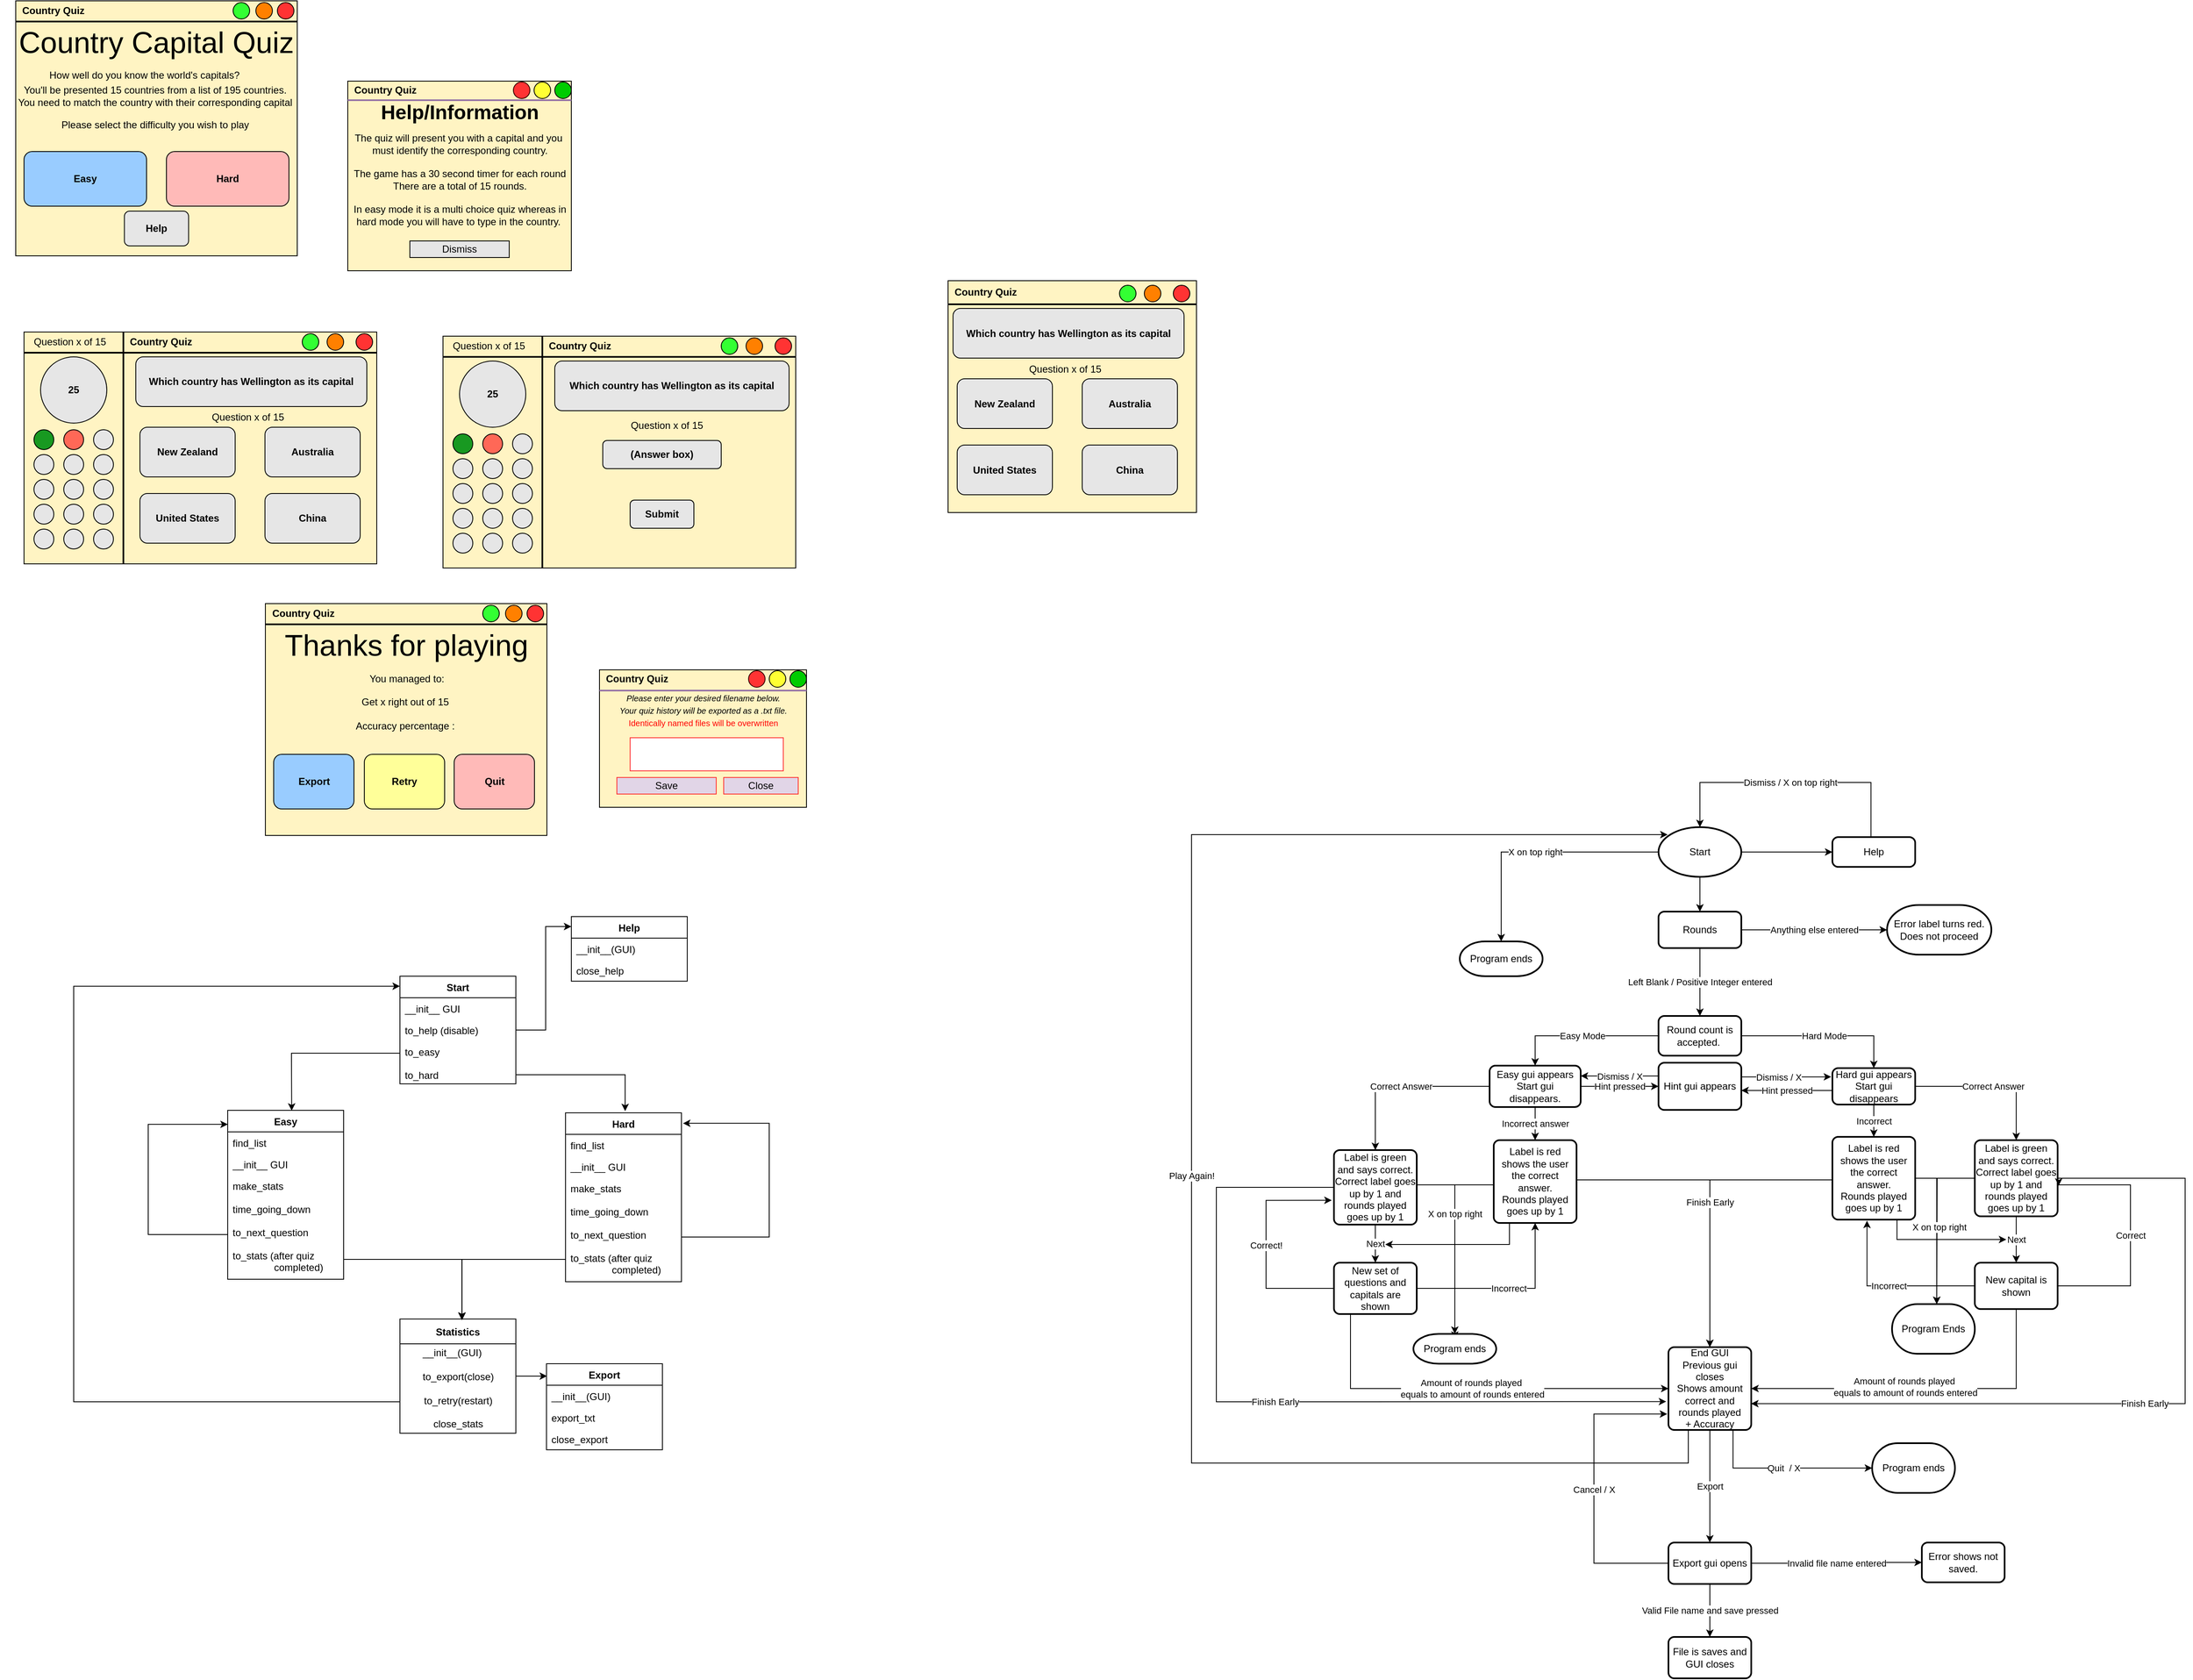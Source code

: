 <mxfile version="14.4.9" type="github">
  <diagram id="vOQ_OQCWlH7t-ZdywU30" name="Page-1">
    <mxGraphModel dx="1422" dy="762" grid="1" gridSize="6" guides="1" tooltips="1" connect="1" arrows="1" fold="1" page="1" pageScale="1" pageWidth="850" pageHeight="1100" math="0" shadow="0">
      <root>
        <mxCell id="0" />
        <mxCell id="1" parent="0" />
        <mxCell id="gSFGx9wujvwKkhdkWuNd-13" value="" style="rounded=0;whiteSpace=wrap;html=1;fillColor=#fff4c3;" parent="1" vertex="1">
          <mxGeometry x="1176" y="468" width="300" height="280" as="geometry" />
        </mxCell>
        <mxCell id="lHB6PhVvGXkUEdD6RR_L-2" value="" style="rounded=0;whiteSpace=wrap;html=1;fillColor=#FFF4C3;" parent="1" vertex="1">
          <mxGeometry x="50" y="130" width="340" height="308" as="geometry" />
        </mxCell>
        <mxCell id="lHB6PhVvGXkUEdD6RR_L-8" value="" style="line;strokeWidth=2;html=1;" parent="1" vertex="1">
          <mxGeometry x="50" y="150" width="340" height="10" as="geometry" />
        </mxCell>
        <mxCell id="lHB6PhVvGXkUEdD6RR_L-9" value="&lt;b&gt;Country Quiz&lt;/b&gt;" style="text;html=1;resizable=0;autosize=1;align=center;verticalAlign=middle;points=[];fillColor=none;strokeColor=none;rounded=0;" parent="1" vertex="1">
          <mxGeometry x="50" y="130" width="90" height="24" as="geometry" />
        </mxCell>
        <mxCell id="lHB6PhVvGXkUEdD6RR_L-10" value="" style="ellipse;whiteSpace=wrap;html=1;aspect=fixed;fillColor=#33FF33;" parent="1" vertex="1">
          <mxGeometry x="312.5" y="132" width="20" height="20" as="geometry" />
        </mxCell>
        <mxCell id="lHB6PhVvGXkUEdD6RR_L-11" value="" style="ellipse;whiteSpace=wrap;html=1;aspect=fixed;fillColor=#FF8000;" parent="1" vertex="1">
          <mxGeometry x="340" y="132" width="20" height="20" as="geometry" />
        </mxCell>
        <mxCell id="lHB6PhVvGXkUEdD6RR_L-12" value="" style="ellipse;whiteSpace=wrap;html=1;aspect=fixed;fillColor=#FF3333;" parent="1" vertex="1">
          <mxGeometry x="366" y="132" width="20" height="20" as="geometry" />
        </mxCell>
        <mxCell id="lHB6PhVvGXkUEdD6RR_L-13" value="&lt;font style=&quot;font-size: 36px&quot;&gt;Country Capital Quiz&lt;/font&gt;" style="text;html=1;strokeColor=none;fillColor=none;align=center;verticalAlign=middle;whiteSpace=wrap;rounded=0;fontSize=33;" parent="1" vertex="1">
          <mxGeometry x="31" y="170" width="378" height="20" as="geometry" />
        </mxCell>
        <mxCell id="lHB6PhVvGXkUEdD6RR_L-14" value="&lt;b&gt;&lt;br&gt;&lt;/b&gt;" style="text;html=1;align=center;verticalAlign=middle;resizable=0;points=[];autosize=1;" parent="1" vertex="1">
          <mxGeometry x="195" y="220" width="20" height="20" as="geometry" />
        </mxCell>
        <mxCell id="JEK3Spol3fVAuOSR0Jdk-1" value="How well do you know the world&#39;s capitals?" style="text;html=1;align=center;verticalAlign=middle;resizable=0;points=[];autosize=1;" parent="1" vertex="1">
          <mxGeometry x="82" y="208" width="246" height="24" as="geometry" />
        </mxCell>
        <mxCell id="JEK3Spol3fVAuOSR0Jdk-2" value="You&#39;ll be presented 15 countries from a list of 195 countries.&lt;br&gt;You need to match the country with their corresponding capital" style="text;html=1;align=center;verticalAlign=middle;resizable=0;points=[];autosize=1;" parent="1" vertex="1">
          <mxGeometry x="44" y="227" width="348" height="36" as="geometry" />
        </mxCell>
        <mxCell id="JEK3Spol3fVAuOSR0Jdk-3" value="Please select the difficulty you wish to play" style="text;html=1;align=center;verticalAlign=middle;resizable=0;points=[];autosize=1;" parent="1" vertex="1">
          <mxGeometry x="98" y="270" width="240" height="20" as="geometry" />
        </mxCell>
        <mxCell id="JEK3Spol3fVAuOSR0Jdk-4" value="&lt;b&gt;Easy&lt;/b&gt;" style="rounded=1;whiteSpace=wrap;html=1;fillColor=#99CCFF;" parent="1" vertex="1">
          <mxGeometry x="60" y="312" width="148" height="66" as="geometry" />
        </mxCell>
        <mxCell id="JEK3Spol3fVAuOSR0Jdk-22" value="" style="rounded=0;whiteSpace=wrap;html=1;fillColor=#fff4c3;" parent="1" vertex="1">
          <mxGeometry x="60" y="530" width="426" height="280" as="geometry" />
        </mxCell>
        <mxCell id="JEK3Spol3fVAuOSR0Jdk-23" value="" style="line;strokeWidth=2;html=1;" parent="1" vertex="1">
          <mxGeometry x="60" y="550" width="426" height="10" as="geometry" />
        </mxCell>
        <mxCell id="JEK3Spol3fVAuOSR0Jdk-24" value="&lt;b&gt;Country Quiz&lt;/b&gt;" style="text;html=1;resizable=0;autosize=1;align=center;verticalAlign=middle;points=[];fillColor=none;strokeColor=none;rounded=0;" parent="1" vertex="1">
          <mxGeometry x="180" y="530" width="90" height="24" as="geometry" />
        </mxCell>
        <mxCell id="JEK3Spol3fVAuOSR0Jdk-25" value="" style="ellipse;whiteSpace=wrap;html=1;aspect=fixed;fillColor=#33FF33;" parent="1" vertex="1">
          <mxGeometry x="396" y="532" width="20" height="20" as="geometry" />
        </mxCell>
        <mxCell id="JEK3Spol3fVAuOSR0Jdk-26" value="" style="ellipse;whiteSpace=wrap;html=1;aspect=fixed;fillColor=#FF8000;" parent="1" vertex="1">
          <mxGeometry x="426" y="532" width="20" height="20" as="geometry" />
        </mxCell>
        <mxCell id="JEK3Spol3fVAuOSR0Jdk-27" value="" style="ellipse;whiteSpace=wrap;html=1;aspect=fixed;fillColor=#FF3333;" parent="1" vertex="1">
          <mxGeometry x="461" y="532" width="20" height="20" as="geometry" />
        </mxCell>
        <mxCell id="JEK3Spol3fVAuOSR0Jdk-29" value="&lt;b&gt;&lt;br&gt;&lt;/b&gt;" style="text;html=1;align=center;verticalAlign=middle;resizable=0;points=[];autosize=1;" parent="1" vertex="1">
          <mxGeometry x="301" y="620" width="20" height="20" as="geometry" />
        </mxCell>
        <mxCell id="JEK3Spol3fVAuOSR0Jdk-33" value="&lt;b&gt;New Zealand&lt;/b&gt;" style="rounded=1;whiteSpace=wrap;html=1;fillColor=#E6E6E6;" parent="1" vertex="1">
          <mxGeometry x="200" y="645" width="115" height="60" as="geometry" />
        </mxCell>
        <mxCell id="JEK3Spol3fVAuOSR0Jdk-34" value="&lt;b&gt;Australia&lt;/b&gt;" style="rounded=1;whiteSpace=wrap;html=1;fillColor=#E6E6E6;" parent="1" vertex="1">
          <mxGeometry x="351" y="645" width="115" height="60" as="geometry" />
        </mxCell>
        <mxCell id="JEK3Spol3fVAuOSR0Jdk-35" value="&lt;b&gt;United States&lt;/b&gt;" style="rounded=1;whiteSpace=wrap;html=1;fillColor=#E6E6E6;" parent="1" vertex="1">
          <mxGeometry x="200" y="725" width="115" height="60" as="geometry" />
        </mxCell>
        <mxCell id="JEK3Spol3fVAuOSR0Jdk-36" value="&lt;b&gt;China&lt;/b&gt;" style="rounded=1;whiteSpace=wrap;html=1;fillColor=#E6E6E6;" parent="1" vertex="1">
          <mxGeometry x="351" y="725" width="115" height="60" as="geometry" />
        </mxCell>
        <mxCell id="JEK3Spol3fVAuOSR0Jdk-38" value="&lt;b&gt;25&lt;/b&gt;" style="ellipse;whiteSpace=wrap;html=1;aspect=fixed;fillColor=#E6E6E6;" parent="1" vertex="1">
          <mxGeometry x="80" y="560" width="80" height="80" as="geometry" />
        </mxCell>
        <mxCell id="JEK3Spol3fVAuOSR0Jdk-42" value="" style="line;strokeWidth=2;html=1;rotation=-90;" parent="1" vertex="1">
          <mxGeometry x="40" y="665" width="280" height="10" as="geometry" />
        </mxCell>
        <mxCell id="JEK3Spol3fVAuOSR0Jdk-43" value="Question x of 15" style="text;html=1;resizable=0;autosize=1;align=center;verticalAlign=middle;points=[];fillColor=none;strokeColor=none;rounded=0;" parent="1" vertex="1">
          <mxGeometry x="65" y="532" width="100" height="20" as="geometry" />
        </mxCell>
        <mxCell id="JEK3Spol3fVAuOSR0Jdk-44" value="" style="ellipse;whiteSpace=wrap;html=1;aspect=fixed;fillColor=#189921;" parent="1" vertex="1">
          <mxGeometry x="72" y="648" width="24" height="24" as="geometry" />
        </mxCell>
        <mxCell id="JEK3Spol3fVAuOSR0Jdk-65" value="&lt;b&gt;Which country has Wellington as its capital&lt;/b&gt;" style="rounded=1;whiteSpace=wrap;html=1;fillColor=#E6E6E6;" parent="1" vertex="1">
          <mxGeometry x="195" y="560" width="279" height="60" as="geometry" />
        </mxCell>
        <mxCell id="JEK3Spol3fVAuOSR0Jdk-66" value="" style="ellipse;whiteSpace=wrap;html=1;aspect=fixed;fillColor=#E6E6E6;" parent="1" vertex="1">
          <mxGeometry x="72" y="678" width="24" height="24" as="geometry" />
        </mxCell>
        <mxCell id="JEK3Spol3fVAuOSR0Jdk-67" value="" style="ellipse;whiteSpace=wrap;html=1;aspect=fixed;fillColor=#E6E6E6;" parent="1" vertex="1">
          <mxGeometry x="72" y="708" width="24" height="24" as="geometry" />
        </mxCell>
        <mxCell id="JEK3Spol3fVAuOSR0Jdk-68" value="" style="ellipse;whiteSpace=wrap;html=1;aspect=fixed;fillColor=#E6E6E6;" parent="1" vertex="1">
          <mxGeometry x="72" y="738" width="24" height="24" as="geometry" />
        </mxCell>
        <mxCell id="JEK3Spol3fVAuOSR0Jdk-69" value="" style="ellipse;whiteSpace=wrap;html=1;aspect=fixed;fillColor=#E6E6E6;" parent="1" vertex="1">
          <mxGeometry x="72" y="768" width="24" height="24" as="geometry" />
        </mxCell>
        <mxCell id="JEK3Spol3fVAuOSR0Jdk-76" value="" style="ellipse;whiteSpace=wrap;html=1;aspect=fixed;fillColor=#FF6857;" parent="1" vertex="1">
          <mxGeometry x="108" y="648" width="24" height="24" as="geometry" />
        </mxCell>
        <mxCell id="JEK3Spol3fVAuOSR0Jdk-77" value="" style="ellipse;whiteSpace=wrap;html=1;aspect=fixed;fillColor=#E6E6E6;" parent="1" vertex="1">
          <mxGeometry x="108" y="678" width="24" height="24" as="geometry" />
        </mxCell>
        <mxCell id="JEK3Spol3fVAuOSR0Jdk-78" value="" style="ellipse;whiteSpace=wrap;html=1;aspect=fixed;fillColor=#E6E6E6;" parent="1" vertex="1">
          <mxGeometry x="108" y="708" width="24" height="24" as="geometry" />
        </mxCell>
        <mxCell id="JEK3Spol3fVAuOSR0Jdk-79" value="" style="ellipse;whiteSpace=wrap;html=1;aspect=fixed;fillColor=#E6E6E6;" parent="1" vertex="1">
          <mxGeometry x="108" y="738" width="24" height="24" as="geometry" />
        </mxCell>
        <mxCell id="JEK3Spol3fVAuOSR0Jdk-80" value="" style="ellipse;whiteSpace=wrap;html=1;aspect=fixed;fillColor=#E6E6E6;" parent="1" vertex="1">
          <mxGeometry x="108" y="768" width="24" height="24" as="geometry" />
        </mxCell>
        <mxCell id="JEK3Spol3fVAuOSR0Jdk-81" value="" style="ellipse;whiteSpace=wrap;html=1;aspect=fixed;fillColor=#E6E6E6;" parent="1" vertex="1">
          <mxGeometry x="144" y="648" width="24" height="24" as="geometry" />
        </mxCell>
        <mxCell id="JEK3Spol3fVAuOSR0Jdk-82" value="" style="ellipse;whiteSpace=wrap;html=1;aspect=fixed;fillColor=#E6E6E6;" parent="1" vertex="1">
          <mxGeometry x="144" y="678" width="24" height="24" as="geometry" />
        </mxCell>
        <mxCell id="JEK3Spol3fVAuOSR0Jdk-83" value="" style="ellipse;whiteSpace=wrap;html=1;aspect=fixed;fillColor=#E6E6E6;" parent="1" vertex="1">
          <mxGeometry x="144" y="708" width="24" height="24" as="geometry" />
        </mxCell>
        <mxCell id="JEK3Spol3fVAuOSR0Jdk-84" value="" style="ellipse;whiteSpace=wrap;html=1;aspect=fixed;fillColor=#E6E6E6;" parent="1" vertex="1">
          <mxGeometry x="144" y="738" width="24" height="24" as="geometry" />
        </mxCell>
        <mxCell id="JEK3Spol3fVAuOSR0Jdk-85" value="" style="ellipse;whiteSpace=wrap;html=1;aspect=fixed;fillColor=#E6E6E6;" parent="1" vertex="1">
          <mxGeometry x="144" y="768" width="24" height="24" as="geometry" />
        </mxCell>
        <mxCell id="g-lcIqmgp_xfqcX1ZjAu-1" value="&lt;b&gt;Hard&lt;/b&gt;" style="rounded=1;whiteSpace=wrap;html=1;fillColor=#FFBAB8;" parent="1" vertex="1">
          <mxGeometry x="232" y="312" width="148" height="66" as="geometry" />
        </mxCell>
        <mxCell id="g-lcIqmgp_xfqcX1ZjAu-2" value="" style="rounded=0;whiteSpace=wrap;html=1;fillColor=#fff4c3;" parent="1" vertex="1">
          <mxGeometry x="566" y="535" width="426" height="280" as="geometry" />
        </mxCell>
        <mxCell id="g-lcIqmgp_xfqcX1ZjAu-3" value="" style="line;strokeWidth=2;html=1;" parent="1" vertex="1">
          <mxGeometry x="566" y="555" width="426" height="10" as="geometry" />
        </mxCell>
        <mxCell id="g-lcIqmgp_xfqcX1ZjAu-4" value="&lt;b&gt;Country Quiz&lt;/b&gt;" style="text;html=1;resizable=0;autosize=1;align=center;verticalAlign=middle;points=[];fillColor=none;strokeColor=none;rounded=0;" parent="1" vertex="1">
          <mxGeometry x="686" y="535" width="90" height="24" as="geometry" />
        </mxCell>
        <mxCell id="g-lcIqmgp_xfqcX1ZjAu-5" value="" style="ellipse;whiteSpace=wrap;html=1;aspect=fixed;fillColor=#33FF33;" parent="1" vertex="1">
          <mxGeometry x="902" y="537" width="20" height="20" as="geometry" />
        </mxCell>
        <mxCell id="g-lcIqmgp_xfqcX1ZjAu-6" value="" style="ellipse;whiteSpace=wrap;html=1;aspect=fixed;fillColor=#FF8000;" parent="1" vertex="1">
          <mxGeometry x="932" y="537" width="20" height="20" as="geometry" />
        </mxCell>
        <mxCell id="g-lcIqmgp_xfqcX1ZjAu-7" value="" style="ellipse;whiteSpace=wrap;html=1;aspect=fixed;fillColor=#FF3333;" parent="1" vertex="1">
          <mxGeometry x="967" y="537" width="20" height="20" as="geometry" />
        </mxCell>
        <mxCell id="g-lcIqmgp_xfqcX1ZjAu-8" value="&lt;b&gt;&lt;br&gt;&lt;/b&gt;" style="text;html=1;align=center;verticalAlign=middle;resizable=0;points=[];autosize=1;" parent="1" vertex="1">
          <mxGeometry x="807" y="625" width="20" height="20" as="geometry" />
        </mxCell>
        <mxCell id="g-lcIqmgp_xfqcX1ZjAu-13" value="&lt;b&gt;25&lt;/b&gt;" style="ellipse;whiteSpace=wrap;html=1;aspect=fixed;fillColor=#E6E6E6;" parent="1" vertex="1">
          <mxGeometry x="586" y="565" width="80" height="80" as="geometry" />
        </mxCell>
        <mxCell id="g-lcIqmgp_xfqcX1ZjAu-14" value="" style="line;strokeWidth=2;html=1;rotation=-90;" parent="1" vertex="1">
          <mxGeometry x="546" y="670" width="280" height="10" as="geometry" />
        </mxCell>
        <mxCell id="g-lcIqmgp_xfqcX1ZjAu-15" value="Question x of 15" style="text;html=1;resizable=0;autosize=1;align=center;verticalAlign=middle;points=[];fillColor=none;strokeColor=none;rounded=0;" parent="1" vertex="1">
          <mxGeometry x="571" y="537" width="100" height="20" as="geometry" />
        </mxCell>
        <mxCell id="g-lcIqmgp_xfqcX1ZjAu-16" value="" style="ellipse;whiteSpace=wrap;html=1;aspect=fixed;fillColor=#189921;" parent="1" vertex="1">
          <mxGeometry x="578" y="653" width="24" height="24" as="geometry" />
        </mxCell>
        <mxCell id="g-lcIqmgp_xfqcX1ZjAu-17" value="&lt;b&gt;Which country has Wellington as its capital&lt;/b&gt;" style="rounded=1;whiteSpace=wrap;html=1;fillColor=#E6E6E6;" parent="1" vertex="1">
          <mxGeometry x="701" y="565" width="283" height="60" as="geometry" />
        </mxCell>
        <mxCell id="g-lcIqmgp_xfqcX1ZjAu-18" value="" style="ellipse;whiteSpace=wrap;html=1;aspect=fixed;fillColor=#E6E6E6;" parent="1" vertex="1">
          <mxGeometry x="578" y="683" width="24" height="24" as="geometry" />
        </mxCell>
        <mxCell id="g-lcIqmgp_xfqcX1ZjAu-19" value="" style="ellipse;whiteSpace=wrap;html=1;aspect=fixed;fillColor=#E6E6E6;" parent="1" vertex="1">
          <mxGeometry x="578" y="713" width="24" height="24" as="geometry" />
        </mxCell>
        <mxCell id="g-lcIqmgp_xfqcX1ZjAu-20" value="" style="ellipse;whiteSpace=wrap;html=1;aspect=fixed;fillColor=#E6E6E6;" parent="1" vertex="1">
          <mxGeometry x="578" y="743" width="24" height="24" as="geometry" />
        </mxCell>
        <mxCell id="g-lcIqmgp_xfqcX1ZjAu-21" value="" style="ellipse;whiteSpace=wrap;html=1;aspect=fixed;fillColor=#E6E6E6;" parent="1" vertex="1">
          <mxGeometry x="578" y="773" width="24" height="24" as="geometry" />
        </mxCell>
        <mxCell id="g-lcIqmgp_xfqcX1ZjAu-22" value="" style="ellipse;whiteSpace=wrap;html=1;aspect=fixed;fillColor=#FF6857;" parent="1" vertex="1">
          <mxGeometry x="614" y="653" width="24" height="24" as="geometry" />
        </mxCell>
        <mxCell id="g-lcIqmgp_xfqcX1ZjAu-23" value="" style="ellipse;whiteSpace=wrap;html=1;aspect=fixed;fillColor=#E6E6E6;" parent="1" vertex="1">
          <mxGeometry x="614" y="683" width="24" height="24" as="geometry" />
        </mxCell>
        <mxCell id="g-lcIqmgp_xfqcX1ZjAu-24" value="" style="ellipse;whiteSpace=wrap;html=1;aspect=fixed;fillColor=#E6E6E6;" parent="1" vertex="1">
          <mxGeometry x="614" y="713" width="24" height="24" as="geometry" />
        </mxCell>
        <mxCell id="g-lcIqmgp_xfqcX1ZjAu-25" value="" style="ellipse;whiteSpace=wrap;html=1;aspect=fixed;fillColor=#E6E6E6;" parent="1" vertex="1">
          <mxGeometry x="614" y="743" width="24" height="24" as="geometry" />
        </mxCell>
        <mxCell id="g-lcIqmgp_xfqcX1ZjAu-26" value="" style="ellipse;whiteSpace=wrap;html=1;aspect=fixed;fillColor=#E6E6E6;" parent="1" vertex="1">
          <mxGeometry x="614" y="773" width="24" height="24" as="geometry" />
        </mxCell>
        <mxCell id="g-lcIqmgp_xfqcX1ZjAu-27" value="" style="ellipse;whiteSpace=wrap;html=1;aspect=fixed;fillColor=#E6E6E6;" parent="1" vertex="1">
          <mxGeometry x="650" y="653" width="24" height="24" as="geometry" />
        </mxCell>
        <mxCell id="g-lcIqmgp_xfqcX1ZjAu-28" value="" style="ellipse;whiteSpace=wrap;html=1;aspect=fixed;fillColor=#E6E6E6;" parent="1" vertex="1">
          <mxGeometry x="650" y="683" width="24" height="24" as="geometry" />
        </mxCell>
        <mxCell id="g-lcIqmgp_xfqcX1ZjAu-29" value="" style="ellipse;whiteSpace=wrap;html=1;aspect=fixed;fillColor=#E6E6E6;" parent="1" vertex="1">
          <mxGeometry x="650" y="713" width="24" height="24" as="geometry" />
        </mxCell>
        <mxCell id="g-lcIqmgp_xfqcX1ZjAu-30" value="" style="ellipse;whiteSpace=wrap;html=1;aspect=fixed;fillColor=#E6E6E6;" parent="1" vertex="1">
          <mxGeometry x="650" y="743" width="24" height="24" as="geometry" />
        </mxCell>
        <mxCell id="g-lcIqmgp_xfqcX1ZjAu-31" value="" style="ellipse;whiteSpace=wrap;html=1;aspect=fixed;fillColor=#E6E6E6;" parent="1" vertex="1">
          <mxGeometry x="650" y="773" width="24" height="24" as="geometry" />
        </mxCell>
        <mxCell id="g-lcIqmgp_xfqcX1ZjAu-33" value="&lt;b&gt;(Answer box)&lt;/b&gt;" style="rounded=1;whiteSpace=wrap;html=1;fillColor=#E6E6E6;" parent="1" vertex="1">
          <mxGeometry x="759" y="661" width="143" height="34" as="geometry" />
        </mxCell>
        <mxCell id="g-lcIqmgp_xfqcX1ZjAu-34" value="&lt;b&gt;Submit&lt;/b&gt;" style="rounded=1;whiteSpace=wrap;html=1;fillColor=#E6E6E6;" parent="1" vertex="1">
          <mxGeometry x="792" y="733" width="77" height="34" as="geometry" />
        </mxCell>
        <mxCell id="g-lcIqmgp_xfqcX1ZjAu-35" value="" style="rounded=0;whiteSpace=wrap;html=1;fillColor=#FFF4C3;" parent="1" vertex="1">
          <mxGeometry x="351.5" y="858" width="340" height="280" as="geometry" />
        </mxCell>
        <mxCell id="g-lcIqmgp_xfqcX1ZjAu-36" value="" style="line;strokeWidth=2;html=1;" parent="1" vertex="1">
          <mxGeometry x="351.5" y="878" width="340" height="10" as="geometry" />
        </mxCell>
        <mxCell id="g-lcIqmgp_xfqcX1ZjAu-37" value="&lt;b&gt;Country Quiz&lt;/b&gt;" style="text;html=1;resizable=0;autosize=1;align=center;verticalAlign=middle;points=[];fillColor=none;strokeColor=none;rounded=0;" parent="1" vertex="1">
          <mxGeometry x="351.5" y="858" width="90" height="24" as="geometry" />
        </mxCell>
        <mxCell id="g-lcIqmgp_xfqcX1ZjAu-38" value="" style="ellipse;whiteSpace=wrap;html=1;aspect=fixed;fillColor=#33FF33;" parent="1" vertex="1">
          <mxGeometry x="614" y="860" width="20" height="20" as="geometry" />
        </mxCell>
        <mxCell id="g-lcIqmgp_xfqcX1ZjAu-39" value="" style="ellipse;whiteSpace=wrap;html=1;aspect=fixed;fillColor=#FF8000;" parent="1" vertex="1">
          <mxGeometry x="641.5" y="860" width="20" height="20" as="geometry" />
        </mxCell>
        <mxCell id="g-lcIqmgp_xfqcX1ZjAu-40" value="" style="ellipse;whiteSpace=wrap;html=1;aspect=fixed;fillColor=#FF3333;" parent="1" vertex="1">
          <mxGeometry x="667.5" y="860" width="20" height="20" as="geometry" />
        </mxCell>
        <mxCell id="g-lcIqmgp_xfqcX1ZjAu-41" value="&lt;span style=&quot;font-size: 36px&quot;&gt;Thanks for playing&lt;/span&gt;" style="text;html=1;strokeColor=none;fillColor=none;align=center;verticalAlign=middle;whiteSpace=wrap;rounded=0;fontSize=33;" parent="1" vertex="1">
          <mxGeometry x="332.5" y="898" width="378" height="20" as="geometry" />
        </mxCell>
        <mxCell id="g-lcIqmgp_xfqcX1ZjAu-42" value="&lt;b&gt;&lt;br&gt;&lt;/b&gt;" style="text;html=1;align=center;verticalAlign=middle;resizable=0;points=[];autosize=1;" parent="1" vertex="1">
          <mxGeometry x="496.5" y="948" width="20" height="20" as="geometry" />
        </mxCell>
        <mxCell id="g-lcIqmgp_xfqcX1ZjAu-43" value="You managed to:" style="text;html=1;align=center;verticalAlign=middle;resizable=0;points=[];autosize=1;" parent="1" vertex="1">
          <mxGeometry x="467.5" y="937" width="108" height="24" as="geometry" />
        </mxCell>
        <mxCell id="g-lcIqmgp_xfqcX1ZjAu-44" value="Get x right out of 15&lt;br&gt;&lt;br&gt;Accuracy percentage :" style="text;html=1;align=center;verticalAlign=middle;resizable=0;points=[];autosize=1;" parent="1" vertex="1">
          <mxGeometry x="453.5" y="964" width="132" height="54" as="geometry" />
        </mxCell>
        <mxCell id="g-lcIqmgp_xfqcX1ZjAu-46" value="&lt;b&gt;Export&lt;/b&gt;" style="rounded=1;whiteSpace=wrap;html=1;fillColor=#99CCFF;" parent="1" vertex="1">
          <mxGeometry x="361.5" y="1040" width="97" height="66" as="geometry" />
        </mxCell>
        <mxCell id="g-lcIqmgp_xfqcX1ZjAu-50" value="&lt;b&gt;Retry&lt;/b&gt;" style="rounded=1;whiteSpace=wrap;html=1;fillColor=#FFFF99;" parent="1" vertex="1">
          <mxGeometry x="471" y="1040" width="97" height="66" as="geometry" />
        </mxCell>
        <mxCell id="g-lcIqmgp_xfqcX1ZjAu-51" value="&lt;b&gt;Quit&lt;/b&gt;" style="rounded=1;whiteSpace=wrap;html=1;fillColor=#FFBAB8;" parent="1" vertex="1">
          <mxGeometry x="579.5" y="1040" width="97" height="66" as="geometry" />
        </mxCell>
        <mxCell id="g-lcIqmgp_xfqcX1ZjAu-53" value="&lt;b&gt;Help&lt;/b&gt;" style="rounded=1;whiteSpace=wrap;html=1;fillColor=#E6E6E6;" parent="1" vertex="1">
          <mxGeometry x="181.25" y="384" width="77.5" height="42" as="geometry" />
        </mxCell>
        <mxCell id="g-lcIqmgp_xfqcX1ZjAu-54" value="" style="rounded=0;whiteSpace=wrap;html=1;fillColor=#FFF4C3;" parent="1" vertex="1">
          <mxGeometry x="755" y="938" width="250" height="166" as="geometry" />
        </mxCell>
        <mxCell id="g-lcIqmgp_xfqcX1ZjAu-55" value="" style="ellipse;whiteSpace=wrap;html=1;aspect=fixed;fontFamily=Courier New;align=center;fillColor=#FF3333;strokeColor=#330000;" parent="1" vertex="1">
          <mxGeometry x="935" y="939" width="20" height="20" as="geometry" />
        </mxCell>
        <mxCell id="g-lcIqmgp_xfqcX1ZjAu-56" value="" style="ellipse;whiteSpace=wrap;html=1;aspect=fixed;fontFamily=Courier New;fontColor=#B5739D;align=center;fillColor=#FFFF33;" parent="1" vertex="1">
          <mxGeometry x="960" y="939" width="20" height="20" as="geometry" />
        </mxCell>
        <mxCell id="g-lcIqmgp_xfqcX1ZjAu-57" value="" style="ellipse;whiteSpace=wrap;html=1;aspect=fixed;fontFamily=Courier New;fontColor=#B5739D;align=center;fillColor=#00CC00;" parent="1" vertex="1">
          <mxGeometry x="985" y="939" width="20" height="20" as="geometry" />
        </mxCell>
        <mxCell id="g-lcIqmgp_xfqcX1ZjAu-59" value="" style="line;strokeWidth=2;html=1;align=center;fontStyle=0;fontFamily=Courier New;strokeColor=#9673a6;fillColor=#FFB570;" parent="1" vertex="1">
          <mxGeometry x="755" y="958" width="250" height="10" as="geometry" />
        </mxCell>
        <mxCell id="g-lcIqmgp_xfqcX1ZjAu-60" value="&lt;i&gt;&lt;font style=&quot;font-size: 10px&quot;&gt;Please enter your desired filename below.&lt;br&gt;Your quiz history will be exported as a .txt file.&lt;/font&gt;&lt;br&gt;&lt;/i&gt;" style="text;html=1;resizable=0;autosize=1;align=center;verticalAlign=middle;points=[];fillColor=none;strokeColor=none;rounded=0;" parent="1" vertex="1">
          <mxGeometry x="772" y="958" width="216" height="42" as="geometry" />
        </mxCell>
        <mxCell id="g-lcIqmgp_xfqcX1ZjAu-61" value="" style="rounded=0;whiteSpace=wrap;html=1;strokeColor=#FF3333;fillColor=#FFFFFF;" parent="1" vertex="1">
          <mxGeometry x="792" y="1020" width="185" height="40" as="geometry" />
        </mxCell>
        <mxCell id="g-lcIqmgp_xfqcX1ZjAu-62" value="Save" style="rounded=0;whiteSpace=wrap;html=1;strokeColor=#FF3333;fillColor=#E1D5E7;" parent="1" vertex="1">
          <mxGeometry x="776" y="1068" width="120" height="20" as="geometry" />
        </mxCell>
        <mxCell id="g-lcIqmgp_xfqcX1ZjAu-63" value="Close" style="rounded=0;whiteSpace=wrap;html=1;strokeColor=#FF3333;fillColor=#E1D5E7;" parent="1" vertex="1">
          <mxGeometry x="905" y="1068" width="90" height="20" as="geometry" />
        </mxCell>
        <mxCell id="g-lcIqmgp_xfqcX1ZjAu-65" value="&lt;b&gt;Country Quiz&lt;/b&gt;" style="text;html=1;resizable=0;autosize=1;align=center;verticalAlign=middle;points=[];fillColor=none;strokeColor=none;rounded=0;" parent="1" vertex="1">
          <mxGeometry x="755" y="937" width="90" height="24" as="geometry" />
        </mxCell>
        <mxCell id="g-lcIqmgp_xfqcX1ZjAu-67" value="" style="rounded=0;whiteSpace=wrap;html=1;fillColor=#FFF4C3;" parent="1" vertex="1">
          <mxGeometry x="451" y="227" width="270" height="229" as="geometry" />
        </mxCell>
        <mxCell id="g-lcIqmgp_xfqcX1ZjAu-69" value="" style="ellipse;whiteSpace=wrap;html=1;aspect=fixed;fontFamily=Courier New;align=center;fillColor=#FF3333;strokeColor=#330000;" parent="1" vertex="1">
          <mxGeometry x="651" y="228" width="20" height="20" as="geometry" />
        </mxCell>
        <mxCell id="g-lcIqmgp_xfqcX1ZjAu-70" value="" style="ellipse;whiteSpace=wrap;html=1;aspect=fixed;fontFamily=Courier New;fontColor=#B5739D;align=center;fillColor=#FFFF33;" parent="1" vertex="1">
          <mxGeometry x="676" y="228" width="20" height="20" as="geometry" />
        </mxCell>
        <mxCell id="g-lcIqmgp_xfqcX1ZjAu-71" value="" style="ellipse;whiteSpace=wrap;html=1;aspect=fixed;fontFamily=Courier New;fontColor=#B5739D;align=center;fillColor=#00CC00;" parent="1" vertex="1">
          <mxGeometry x="701" y="228" width="20" height="20" as="geometry" />
        </mxCell>
        <mxCell id="g-lcIqmgp_xfqcX1ZjAu-72" value="" style="line;strokeWidth=2;html=1;align=center;fontStyle=0;fontFamily=Courier New;strokeColor=#9673a6;fillColor=#FFB570;" parent="1" vertex="1">
          <mxGeometry x="451" y="245" width="270" height="10" as="geometry" />
        </mxCell>
        <mxCell id="g-lcIqmgp_xfqcX1ZjAu-73" value="&lt;h1&gt;&lt;font style=&quot;font-size: 24px&quot;&gt;Help/Information&lt;/font&gt;&lt;/h1&gt;" style="text;html=1;resizable=0;autosize=1;align=center;verticalAlign=middle;points=[];fillColor=none;strokeColor=none;rounded=0;" parent="1" vertex="1">
          <mxGeometry x="481" y="240" width="210" height="50" as="geometry" />
        </mxCell>
        <mxCell id="g-lcIqmgp_xfqcX1ZjAu-74" value="&lt;br&gt;The quiz will present you with a capital and you&amp;nbsp;&lt;br&gt;must identify the corresponding country.&lt;br&gt;&lt;br&gt;The game has a 30 second timer for each round&lt;br&gt;There are a total of 15 rounds.&lt;br&gt;&lt;br&gt;In easy mode it is a multi choice quiz whereas in&lt;br&gt;hard mode you will have to type in the country.&amp;nbsp;" style="text;html=1;resizable=0;autosize=1;align=center;verticalAlign=middle;points=[];fillColor=none;strokeColor=none;rounded=0;" parent="1" vertex="1">
          <mxGeometry x="451" y="270" width="270" height="138" as="geometry" />
        </mxCell>
        <mxCell id="g-lcIqmgp_xfqcX1ZjAu-75" value="Dismiss" style="rounded=0;whiteSpace=wrap;html=1;fillColor=#E6E6E6;" parent="1" vertex="1">
          <mxGeometry x="526" y="420" width="120" height="20" as="geometry" />
        </mxCell>
        <mxCell id="g-lcIqmgp_xfqcX1ZjAu-76" value="&lt;b&gt;Country Quiz&lt;/b&gt;" style="text;html=1;resizable=0;autosize=1;align=center;verticalAlign=middle;points=[];fillColor=none;strokeColor=none;rounded=0;" parent="1" vertex="1">
          <mxGeometry x="451" y="226" width="90" height="24" as="geometry" />
        </mxCell>
        <mxCell id="g-lcIqmgp_xfqcX1ZjAu-78" value="&lt;font color=&quot;#ff0000&quot; style=&quot;font-size: 10px&quot;&gt;Identically named files will be overwritten&lt;/font&gt;" style="text;html=1;align=center;verticalAlign=middle;resizable=0;points=[];autosize=1;" parent="1" vertex="1">
          <mxGeometry x="781" y="990" width="198" height="24" as="geometry" />
        </mxCell>
        <mxCell id="g-lcIqmgp_xfqcX1ZjAu-79" value="Start" style="swimlane;fontStyle=1;childLayout=stackLayout;horizontal=1;startSize=26;fillColor=none;horizontalStack=0;resizeParent=1;resizeParentMax=0;resizeLast=0;collapsible=1;marginBottom=0;" parent="1" vertex="1">
          <mxGeometry x="514" y="1308" width="140" height="130" as="geometry" />
        </mxCell>
        <mxCell id="g-lcIqmgp_xfqcX1ZjAu-80" value="__init__ GUI&#xa;" style="text;strokeColor=none;fillColor=none;align=left;verticalAlign=top;spacingLeft=4;spacingRight=4;overflow=hidden;rotatable=0;points=[[0,0.5],[1,0.5]];portConstraint=eastwest;" parent="g-lcIqmgp_xfqcX1ZjAu-79" vertex="1">
          <mxGeometry y="26" width="140" height="26" as="geometry" />
        </mxCell>
        <mxCell id="g-lcIqmgp_xfqcX1ZjAu-81" value="to_help (disable)&#xa;" style="text;strokeColor=none;fillColor=none;align=left;verticalAlign=top;spacingLeft=4;spacingRight=4;overflow=hidden;rotatable=0;points=[[0,0.5],[1,0.5]];portConstraint=eastwest;" parent="g-lcIqmgp_xfqcX1ZjAu-79" vertex="1">
          <mxGeometry y="52" width="140" height="26" as="geometry" />
        </mxCell>
        <mxCell id="g-lcIqmgp_xfqcX1ZjAu-82" value="to_easy&#xa;&#xa;to_hard" style="text;strokeColor=none;fillColor=none;align=left;verticalAlign=top;spacingLeft=4;spacingRight=4;overflow=hidden;rotatable=0;points=[[0,0.5],[1,0.5]];portConstraint=eastwest;" parent="g-lcIqmgp_xfqcX1ZjAu-79" vertex="1">
          <mxGeometry y="78" width="140" height="52" as="geometry" />
        </mxCell>
        <mxCell id="g-lcIqmgp_xfqcX1ZjAu-83" value="Easy" style="swimlane;fontStyle=1;childLayout=stackLayout;horizontal=1;startSize=26;fillColor=none;horizontalStack=0;resizeParent=1;resizeParentMax=0;resizeLast=0;collapsible=1;marginBottom=0;" parent="1" vertex="1">
          <mxGeometry x="306" y="1470" width="140" height="204" as="geometry" />
        </mxCell>
        <mxCell id="g-lcIqmgp_xfqcX1ZjAu-84" value="find_list" style="text;strokeColor=none;fillColor=none;align=left;verticalAlign=top;spacingLeft=4;spacingRight=4;overflow=hidden;rotatable=0;points=[[0,0.5],[1,0.5]];portConstraint=eastwest;" parent="g-lcIqmgp_xfqcX1ZjAu-83" vertex="1">
          <mxGeometry y="26" width="140" height="26" as="geometry" />
        </mxCell>
        <mxCell id="g-lcIqmgp_xfqcX1ZjAu-85" value="__init__ GUI" style="text;strokeColor=none;fillColor=none;align=left;verticalAlign=top;spacingLeft=4;spacingRight=4;overflow=hidden;rotatable=0;points=[[0,0.5],[1,0.5]];portConstraint=eastwest;" parent="g-lcIqmgp_xfqcX1ZjAu-83" vertex="1">
          <mxGeometry y="52" width="140" height="26" as="geometry" />
        </mxCell>
        <mxCell id="g-lcIqmgp_xfqcX1ZjAu-111" style="edgeStyle=orthogonalEdgeStyle;rounded=0;orthogonalLoop=1;jettySize=auto;html=1;entryX=0.001;entryY=0.083;entryDx=0;entryDy=0;entryPerimeter=0;" parent="g-lcIqmgp_xfqcX1ZjAu-83" source="g-lcIqmgp_xfqcX1ZjAu-86" target="g-lcIqmgp_xfqcX1ZjAu-83" edge="1">
          <mxGeometry relative="1" as="geometry">
            <mxPoint x="-78" y="6" as="targetPoint" />
            <Array as="points">
              <mxPoint x="-96" y="150" />
              <mxPoint x="-96" y="17" />
            </Array>
          </mxGeometry>
        </mxCell>
        <mxCell id="g-lcIqmgp_xfqcX1ZjAu-86" value="make_stats&#xa;&#xa;time_going_down&#xa;&#xa;to_next_question&#xa;&#xa;to_stats (after quiz &#xa;               completed)" style="text;strokeColor=none;fillColor=none;align=left;verticalAlign=top;spacingLeft=4;spacingRight=4;overflow=hidden;rotatable=0;points=[[0,0.5],[1,0.5]];portConstraint=eastwest;" parent="g-lcIqmgp_xfqcX1ZjAu-83" vertex="1">
          <mxGeometry y="78" width="140" height="126" as="geometry" />
        </mxCell>
        <mxCell id="g-lcIqmgp_xfqcX1ZjAu-87" value="Help" style="swimlane;fontStyle=1;childLayout=stackLayout;horizontal=1;startSize=26;fillColor=none;horizontalStack=0;resizeParent=1;resizeParentMax=0;resizeLast=0;collapsible=1;marginBottom=0;" parent="1" vertex="1">
          <mxGeometry x="721" y="1236" width="140" height="78" as="geometry" />
        </mxCell>
        <mxCell id="g-lcIqmgp_xfqcX1ZjAu-88" value="__init__(GUI)" style="text;strokeColor=none;fillColor=none;align=left;verticalAlign=top;spacingLeft=4;spacingRight=4;overflow=hidden;rotatable=0;points=[[0,0.5],[1,0.5]];portConstraint=eastwest;" parent="g-lcIqmgp_xfqcX1ZjAu-87" vertex="1">
          <mxGeometry y="26" width="140" height="26" as="geometry" />
        </mxCell>
        <mxCell id="g-lcIqmgp_xfqcX1ZjAu-89" value="close_help" style="text;strokeColor=none;fillColor=none;align=left;verticalAlign=top;spacingLeft=4;spacingRight=4;overflow=hidden;rotatable=0;points=[[0,0.5],[1,0.5]];portConstraint=eastwest;" parent="g-lcIqmgp_xfqcX1ZjAu-87" vertex="1">
          <mxGeometry y="52" width="140" height="26" as="geometry" />
        </mxCell>
        <mxCell id="g-lcIqmgp_xfqcX1ZjAu-126" style="edgeStyle=orthogonalEdgeStyle;rounded=0;orthogonalLoop=1;jettySize=auto;html=1;entryX=0.005;entryY=0.144;entryDx=0;entryDy=0;entryPerimeter=0;" parent="1" source="g-lcIqmgp_xfqcX1ZjAu-90" target="g-lcIqmgp_xfqcX1ZjAu-94" edge="1">
          <mxGeometry relative="1" as="geometry" />
        </mxCell>
        <mxCell id="g-lcIqmgp_xfqcX1ZjAu-90" value="Statistics" style="swimlane;fontStyle=1;childLayout=stackLayout;horizontal=1;startSize=30;fillColor=none;horizontalStack=0;resizeParent=1;resizeParentMax=0;resizeLast=0;collapsible=1;marginBottom=0;" parent="1" vertex="1">
          <mxGeometry x="514" y="1722" width="140" height="138" as="geometry" />
        </mxCell>
        <mxCell id="g-lcIqmgp_xfqcX1ZjAu-121" value="&lt;div style=&quot;text-align: left&quot;&gt;&lt;span&gt;__init__(GUI)&lt;/span&gt;&lt;/div&gt;&lt;div style=&quot;text-align: left&quot;&gt;&lt;span&gt;&lt;br&gt;&lt;/span&gt;&lt;/div&gt;to_export(close)&lt;br&gt;&lt;br&gt;to_retry(restart)&lt;br&gt;&lt;br&gt;close_stats" style="text;html=1;align=center;verticalAlign=middle;resizable=0;points=[];autosize=1;" parent="g-lcIqmgp_xfqcX1ZjAu-90" vertex="1">
          <mxGeometry y="30" width="140" height="108" as="geometry" />
        </mxCell>
        <mxCell id="g-lcIqmgp_xfqcX1ZjAu-94" value="Export" style="swimlane;fontStyle=1;childLayout=stackLayout;horizontal=1;startSize=26;fillColor=none;horizontalStack=0;resizeParent=1;resizeParentMax=0;resizeLast=0;collapsible=1;marginBottom=0;" parent="1" vertex="1">
          <mxGeometry x="691" y="1776" width="140" height="104" as="geometry" />
        </mxCell>
        <mxCell id="g-lcIqmgp_xfqcX1ZjAu-95" value="__init__(GUI)" style="text;strokeColor=none;fillColor=none;align=left;verticalAlign=top;spacingLeft=4;spacingRight=4;overflow=hidden;rotatable=0;points=[[0,0.5],[1,0.5]];portConstraint=eastwest;" parent="g-lcIqmgp_xfqcX1ZjAu-94" vertex="1">
          <mxGeometry y="26" width="140" height="26" as="geometry" />
        </mxCell>
        <mxCell id="g-lcIqmgp_xfqcX1ZjAu-96" value="export_txt" style="text;strokeColor=none;fillColor=none;align=left;verticalAlign=top;spacingLeft=4;spacingRight=4;overflow=hidden;rotatable=0;points=[[0,0.5],[1,0.5]];portConstraint=eastwest;" parent="g-lcIqmgp_xfqcX1ZjAu-94" vertex="1">
          <mxGeometry y="52" width="140" height="26" as="geometry" />
        </mxCell>
        <mxCell id="g-lcIqmgp_xfqcX1ZjAu-97" value="close_export" style="text;strokeColor=none;fillColor=none;align=left;verticalAlign=top;spacingLeft=4;spacingRight=4;overflow=hidden;rotatable=0;points=[[0,0.5],[1,0.5]];portConstraint=eastwest;" parent="g-lcIqmgp_xfqcX1ZjAu-94" vertex="1">
          <mxGeometry y="78" width="140" height="26" as="geometry" />
        </mxCell>
        <mxCell id="g-lcIqmgp_xfqcX1ZjAu-107" style="edgeStyle=orthogonalEdgeStyle;rounded=0;orthogonalLoop=1;jettySize=auto;html=1;" parent="1" edge="1">
          <mxGeometry relative="1" as="geometry">
            <mxPoint x="721" y="1248.0" as="targetPoint" />
            <mxPoint x="654" y="1373.0" as="sourcePoint" />
            <Array as="points">
              <mxPoint x="690" y="1373" />
              <mxPoint x="690" y="1248" />
            </Array>
          </mxGeometry>
        </mxCell>
        <mxCell id="g-lcIqmgp_xfqcX1ZjAu-109" style="edgeStyle=orthogonalEdgeStyle;rounded=0;orthogonalLoop=1;jettySize=auto;html=1;entryX=0.552;entryY=0.002;entryDx=0;entryDy=0;entryPerimeter=0;" parent="1" target="g-lcIqmgp_xfqcX1ZjAu-83" edge="1">
          <mxGeometry relative="1" as="geometry">
            <mxPoint x="382.72" y="1467.816" as="targetPoint" />
            <mxPoint x="514" y="1401.0" as="sourcePoint" />
            <Array as="points">
              <mxPoint x="383" y="1401" />
              <mxPoint x="383" y="1409" />
              <mxPoint x="383" y="1409" />
            </Array>
          </mxGeometry>
        </mxCell>
        <mxCell id="g-lcIqmgp_xfqcX1ZjAu-112" style="edgeStyle=orthogonalEdgeStyle;rounded=0;orthogonalLoop=1;jettySize=auto;html=1;entryX=0.535;entryY=0.006;entryDx=0;entryDy=0;entryPerimeter=0;" parent="1" source="g-lcIqmgp_xfqcX1ZjAu-86" target="g-lcIqmgp_xfqcX1ZjAu-90" edge="1">
          <mxGeometry relative="1" as="geometry">
            <Array as="points">
              <mxPoint x="589" y="1650" />
            </Array>
          </mxGeometry>
        </mxCell>
        <mxCell id="g-lcIqmgp_xfqcX1ZjAu-113" value="Hard" style="swimlane;fontStyle=1;childLayout=stackLayout;horizontal=1;startSize=26;fillColor=none;horizontalStack=0;resizeParent=1;resizeParentMax=0;resizeLast=0;collapsible=1;marginBottom=0;" parent="1" vertex="1">
          <mxGeometry x="714" y="1473" width="140" height="204" as="geometry" />
        </mxCell>
        <mxCell id="g-lcIqmgp_xfqcX1ZjAu-114" value="find_list" style="text;strokeColor=none;fillColor=none;align=left;verticalAlign=top;spacingLeft=4;spacingRight=4;overflow=hidden;rotatable=0;points=[[0,0.5],[1,0.5]];portConstraint=eastwest;" parent="g-lcIqmgp_xfqcX1ZjAu-113" vertex="1">
          <mxGeometry y="26" width="140" height="26" as="geometry" />
        </mxCell>
        <mxCell id="g-lcIqmgp_xfqcX1ZjAu-115" value="__init__ GUI" style="text;strokeColor=none;fillColor=none;align=left;verticalAlign=top;spacingLeft=4;spacingRight=4;overflow=hidden;rotatable=0;points=[[0,0.5],[1,0.5]];portConstraint=eastwest;" parent="g-lcIqmgp_xfqcX1ZjAu-113" vertex="1">
          <mxGeometry y="52" width="140" height="26" as="geometry" />
        </mxCell>
        <mxCell id="g-lcIqmgp_xfqcX1ZjAu-117" value="make_stats&#xa;&#xa;time_going_down&#xa;&#xa;to_next_question&#xa;&#xa;to_stats (after quiz &#xa;               completed)" style="text;strokeColor=none;fillColor=none;align=left;verticalAlign=top;spacingLeft=4;spacingRight=4;overflow=hidden;rotatable=0;points=[[0,0.5],[1,0.5]];portConstraint=eastwest;" parent="g-lcIqmgp_xfqcX1ZjAu-113" vertex="1">
          <mxGeometry y="78" width="140" height="126" as="geometry" />
        </mxCell>
        <mxCell id="g-lcIqmgp_xfqcX1ZjAu-119" style="edgeStyle=orthogonalEdgeStyle;rounded=0;orthogonalLoop=1;jettySize=auto;html=1;entryX=1.013;entryY=0.062;entryDx=0;entryDy=0;entryPerimeter=0;" parent="g-lcIqmgp_xfqcX1ZjAu-113" source="g-lcIqmgp_xfqcX1ZjAu-117" target="g-lcIqmgp_xfqcX1ZjAu-113" edge="1">
          <mxGeometry relative="1" as="geometry">
            <mxPoint x="246" y="-24" as="targetPoint" />
            <Array as="points">
              <mxPoint x="246" y="150" />
              <mxPoint x="246" y="13" />
            </Array>
          </mxGeometry>
        </mxCell>
        <mxCell id="g-lcIqmgp_xfqcX1ZjAu-118" style="edgeStyle=orthogonalEdgeStyle;rounded=0;orthogonalLoop=1;jettySize=auto;html=1;" parent="1" edge="1">
          <mxGeometry relative="1" as="geometry">
            <mxPoint x="654" y="1427.029" as="sourcePoint" />
            <mxPoint x="786" y="1471" as="targetPoint" />
            <Array as="points">
              <mxPoint x="786" y="1427" />
              <mxPoint x="786" y="1471" />
            </Array>
          </mxGeometry>
        </mxCell>
        <mxCell id="g-lcIqmgp_xfqcX1ZjAu-120" style="edgeStyle=orthogonalEdgeStyle;rounded=0;orthogonalLoop=1;jettySize=auto;html=1;entryX=0.535;entryY=0.011;entryDx=0;entryDy=0;entryPerimeter=0;" parent="1" source="g-lcIqmgp_xfqcX1ZjAu-117" target="g-lcIqmgp_xfqcX1ZjAu-90" edge="1">
          <mxGeometry relative="1" as="geometry">
            <Array as="points">
              <mxPoint x="589" y="1650" />
            </Array>
          </mxGeometry>
        </mxCell>
        <mxCell id="g-lcIqmgp_xfqcX1ZjAu-127" style="edgeStyle=orthogonalEdgeStyle;rounded=0;orthogonalLoop=1;jettySize=auto;html=1;entryX=0;entryY=0.093;entryDx=0;entryDy=0;entryPerimeter=0;" parent="1" target="g-lcIqmgp_xfqcX1ZjAu-79" edge="1">
          <mxGeometry relative="1" as="geometry">
            <mxPoint x="120" y="1402" as="targetPoint" />
            <mxPoint x="514.0" y="1822" as="sourcePoint" />
            <Array as="points">
              <mxPoint x="120" y="1822" />
              <mxPoint x="120" y="1320" />
            </Array>
          </mxGeometry>
        </mxCell>
        <mxCell id="gSFGx9wujvwKkhdkWuNd-1" value="Question x of 15" style="text;html=1;resizable=0;autosize=1;align=center;verticalAlign=middle;points=[];fillColor=none;strokeColor=none;rounded=0;" parent="1" vertex="1">
          <mxGeometry x="280" y="623" width="100" height="20" as="geometry" />
        </mxCell>
        <mxCell id="gSFGx9wujvwKkhdkWuNd-2" value="Question x of 15" style="text;html=1;resizable=0;autosize=1;align=center;verticalAlign=middle;points=[];fillColor=none;strokeColor=none;rounded=0;" parent="1" vertex="1">
          <mxGeometry x="786" y="633" width="100" height="20" as="geometry" />
        </mxCell>
        <mxCell id="gSFGx9wujvwKkhdkWuNd-3" value="" style="ellipse;whiteSpace=wrap;html=1;aspect=fixed;fillColor=#33FF33;" parent="1" vertex="1">
          <mxGeometry x="1383" y="473.5" width="20" height="20" as="geometry" />
        </mxCell>
        <mxCell id="gSFGx9wujvwKkhdkWuNd-4" value="" style="ellipse;whiteSpace=wrap;html=1;aspect=fixed;fillColor=#FF8000;" parent="1" vertex="1">
          <mxGeometry x="1413" y="473.5" width="20" height="20" as="geometry" />
        </mxCell>
        <mxCell id="gSFGx9wujvwKkhdkWuNd-5" value="" style="ellipse;whiteSpace=wrap;html=1;aspect=fixed;fillColor=#FF3333;" parent="1" vertex="1">
          <mxGeometry x="1448" y="473.5" width="20" height="20" as="geometry" />
        </mxCell>
        <mxCell id="gSFGx9wujvwKkhdkWuNd-6" value="&lt;b&gt;&lt;br&gt;&lt;/b&gt;" style="text;html=1;align=center;verticalAlign=middle;resizable=0;points=[];autosize=1;" parent="1" vertex="1">
          <mxGeometry x="1288" y="561.5" width="20" height="20" as="geometry" />
        </mxCell>
        <mxCell id="gSFGx9wujvwKkhdkWuNd-7" value="&lt;b&gt;New Zealand&lt;/b&gt;" style="rounded=1;whiteSpace=wrap;html=1;fillColor=#E6E6E6;" parent="1" vertex="1">
          <mxGeometry x="1187" y="586.5" width="115" height="60" as="geometry" />
        </mxCell>
        <mxCell id="gSFGx9wujvwKkhdkWuNd-8" value="&lt;b&gt;Australia&lt;/b&gt;" style="rounded=1;whiteSpace=wrap;html=1;fillColor=#E6E6E6;" parent="1" vertex="1">
          <mxGeometry x="1338" y="586.5" width="115" height="60" as="geometry" />
        </mxCell>
        <mxCell id="gSFGx9wujvwKkhdkWuNd-9" value="&lt;b&gt;United States&lt;/b&gt;" style="rounded=1;whiteSpace=wrap;html=1;fillColor=#E6E6E6;" parent="1" vertex="1">
          <mxGeometry x="1187" y="666.5" width="115" height="60" as="geometry" />
        </mxCell>
        <mxCell id="gSFGx9wujvwKkhdkWuNd-10" value="&lt;b&gt;China&lt;/b&gt;" style="rounded=1;whiteSpace=wrap;html=1;fillColor=#E6E6E6;" parent="1" vertex="1">
          <mxGeometry x="1338" y="666.5" width="115" height="60" as="geometry" />
        </mxCell>
        <mxCell id="gSFGx9wujvwKkhdkWuNd-11" value="&lt;b&gt;Which country has Wellington as its capital&lt;/b&gt;" style="rounded=1;whiteSpace=wrap;html=1;fillColor=#E6E6E6;" parent="1" vertex="1">
          <mxGeometry x="1182" y="501.5" width="279" height="60" as="geometry" />
        </mxCell>
        <mxCell id="gSFGx9wujvwKkhdkWuNd-12" value="Question x of 15" style="text;html=1;resizable=0;autosize=1;align=center;verticalAlign=middle;points=[];fillColor=none;strokeColor=none;rounded=0;" parent="1" vertex="1">
          <mxGeometry x="1267" y="564.5" width="100" height="20" as="geometry" />
        </mxCell>
        <mxCell id="gSFGx9wujvwKkhdkWuNd-14" value="&lt;b&gt;Country Quiz&lt;/b&gt;" style="text;html=1;resizable=0;autosize=1;align=center;verticalAlign=middle;points=[];fillColor=none;strokeColor=none;rounded=0;" parent="1" vertex="1">
          <mxGeometry x="1176" y="469.5" width="90" height="24" as="geometry" />
        </mxCell>
        <mxCell id="gSFGx9wujvwKkhdkWuNd-15" value="" style="line;strokeWidth=2;html=1;" parent="1" vertex="1">
          <mxGeometry x="1176" y="491.5" width="300" height="10" as="geometry" />
        </mxCell>
        <mxCell id="NtRwRhiNoUlh-8ukEZx0-6" style="edgeStyle=orthogonalEdgeStyle;rounded=0;orthogonalLoop=1;jettySize=auto;html=1;" edge="1" parent="1" source="NtRwRhiNoUlh-8ukEZx0-5" target="NtRwRhiNoUlh-8ukEZx0-15">
          <mxGeometry relative="1" as="geometry">
            <mxPoint x="2250" y="1158" as="targetPoint" />
          </mxGeometry>
        </mxCell>
        <mxCell id="NtRwRhiNoUlh-8ukEZx0-12" style="edgeStyle=orthogonalEdgeStyle;rounded=0;orthogonalLoop=1;jettySize=auto;html=1;" edge="1" parent="1" source="NtRwRhiNoUlh-8ukEZx0-5" target="NtRwRhiNoUlh-8ukEZx0-13">
          <mxGeometry relative="1" as="geometry">
            <mxPoint x="1932" y="1272" as="targetPoint" />
            <Array as="points">
              <mxPoint x="2084" y="1222" />
            </Array>
          </mxGeometry>
        </mxCell>
        <mxCell id="NtRwRhiNoUlh-8ukEZx0-126" value="X on top right" style="edgeStyle=orthogonalEdgeStyle;rounded=0;orthogonalLoop=1;jettySize=auto;html=1;" edge="1" parent="1" source="NtRwRhiNoUlh-8ukEZx0-5" target="NtRwRhiNoUlh-8ukEZx0-127">
          <mxGeometry relative="1" as="geometry">
            <mxPoint x="1830" y="1254" as="targetPoint" />
          </mxGeometry>
        </mxCell>
        <mxCell id="NtRwRhiNoUlh-8ukEZx0-5" value="Start" style="strokeWidth=2;html=1;shape=mxgraph.flowchart.start_1;whiteSpace=wrap;" vertex="1" parent="1">
          <mxGeometry x="2034" y="1128" width="100" height="60" as="geometry" />
        </mxCell>
        <mxCell id="NtRwRhiNoUlh-8ukEZx0-11" value="Dismiss / X on top right" style="edgeStyle=orthogonalEdgeStyle;rounded=0;orthogonalLoop=1;jettySize=auto;html=1;entryX=0.5;entryY=0;entryDx=0;entryDy=0;entryPerimeter=0;exitX=0.466;exitY=-0.017;exitDx=0;exitDy=0;exitPerimeter=0;" edge="1" parent="1" source="NtRwRhiNoUlh-8ukEZx0-15" target="NtRwRhiNoUlh-8ukEZx0-5">
          <mxGeometry relative="1" as="geometry">
            <mxPoint x="2250" y="1020" as="targetPoint" />
            <mxPoint x="2300" y="1128" as="sourcePoint" />
            <Array as="points">
              <mxPoint x="2291" y="1074" />
              <mxPoint x="2084" y="1074" />
            </Array>
          </mxGeometry>
        </mxCell>
        <mxCell id="NtRwRhiNoUlh-8ukEZx0-19" value="Left Blank / Positive Integer entered" style="edgeStyle=orthogonalEdgeStyle;rounded=0;orthogonalLoop=1;jettySize=auto;html=1;" edge="1" parent="1" source="NtRwRhiNoUlh-8ukEZx0-13" target="NtRwRhiNoUlh-8ukEZx0-24">
          <mxGeometry relative="1" as="geometry">
            <mxPoint x="1920" y="1362" as="targetPoint" />
          </mxGeometry>
        </mxCell>
        <mxCell id="NtRwRhiNoUlh-8ukEZx0-20" value="Anything else entered" style="edgeStyle=orthogonalEdgeStyle;rounded=0;orthogonalLoop=1;jettySize=auto;html=1;" edge="1" parent="1" source="NtRwRhiNoUlh-8ukEZx0-13" target="NtRwRhiNoUlh-8ukEZx0-22">
          <mxGeometry relative="1" as="geometry">
            <mxPoint x="2316" y="1252" as="targetPoint" />
          </mxGeometry>
        </mxCell>
        <mxCell id="NtRwRhiNoUlh-8ukEZx0-13" value="Rounds" style="rounded=1;whiteSpace=wrap;html=1;absoluteArcSize=1;arcSize=14;strokeWidth=2;" vertex="1" parent="1">
          <mxGeometry x="2034" y="1230" width="100" height="44" as="geometry" />
        </mxCell>
        <mxCell id="NtRwRhiNoUlh-8ukEZx0-15" value="Help" style="rounded=1;whiteSpace=wrap;html=1;absoluteArcSize=1;arcSize=14;strokeWidth=2;" vertex="1" parent="1">
          <mxGeometry x="2244" y="1140" width="100" height="36" as="geometry" />
        </mxCell>
        <mxCell id="NtRwRhiNoUlh-8ukEZx0-22" value="Error label turns red.&lt;br&gt;Does not proceed" style="strokeWidth=2;html=1;shape=mxgraph.flowchart.terminator;whiteSpace=wrap;" vertex="1" parent="1">
          <mxGeometry x="2310" y="1222" width="126" height="60" as="geometry" />
        </mxCell>
        <mxCell id="NtRwRhiNoUlh-8ukEZx0-25" value="Easy Mode" style="edgeStyle=orthogonalEdgeStyle;rounded=0;orthogonalLoop=1;jettySize=auto;html=1;" edge="1" parent="1" source="NtRwRhiNoUlh-8ukEZx0-24" target="NtRwRhiNoUlh-8ukEZx0-27">
          <mxGeometry relative="1" as="geometry">
            <mxPoint x="1938" y="1476" as="targetPoint" />
          </mxGeometry>
        </mxCell>
        <mxCell id="NtRwRhiNoUlh-8ukEZx0-26" value="Hard Mode" style="edgeStyle=orthogonalEdgeStyle;rounded=0;orthogonalLoop=1;jettySize=auto;html=1;" edge="1" parent="1" source="NtRwRhiNoUlh-8ukEZx0-24" target="NtRwRhiNoUlh-8ukEZx0-36">
          <mxGeometry relative="1" as="geometry">
            <mxPoint x="2250" y="1410" as="targetPoint" />
          </mxGeometry>
        </mxCell>
        <mxCell id="NtRwRhiNoUlh-8ukEZx0-24" value="Round count is accepted.&amp;nbsp;" style="rounded=1;whiteSpace=wrap;html=1;absoluteArcSize=1;arcSize=14;strokeWidth=2;" vertex="1" parent="1">
          <mxGeometry x="2034" y="1356" width="100" height="48" as="geometry" />
        </mxCell>
        <mxCell id="NtRwRhiNoUlh-8ukEZx0-32" value="Hint pressed" style="edgeStyle=orthogonalEdgeStyle;rounded=0;orthogonalLoop=1;jettySize=auto;html=1;entryX=0;entryY=0.5;entryDx=0;entryDy=0;" edge="1" parent="1" source="NtRwRhiNoUlh-8ukEZx0-27" target="NtRwRhiNoUlh-8ukEZx0-33">
          <mxGeometry relative="1" as="geometry">
            <mxPoint x="2064" y="1501" as="targetPoint" />
          </mxGeometry>
        </mxCell>
        <mxCell id="NtRwRhiNoUlh-8ukEZx0-42" value="Correct Answer" style="edgeStyle=orthogonalEdgeStyle;rounded=0;orthogonalLoop=1;jettySize=auto;html=1;" edge="1" parent="1" source="NtRwRhiNoUlh-8ukEZx0-27" target="NtRwRhiNoUlh-8ukEZx0-43">
          <mxGeometry relative="1" as="geometry">
            <mxPoint x="1692" y="1518" as="targetPoint" />
          </mxGeometry>
        </mxCell>
        <mxCell id="NtRwRhiNoUlh-8ukEZx0-57" value="Incorrect answer" style="edgeStyle=orthogonalEdgeStyle;rounded=0;orthogonalLoop=1;jettySize=auto;html=1;" edge="1" parent="1" source="NtRwRhiNoUlh-8ukEZx0-27" target="NtRwRhiNoUlh-8ukEZx0-58">
          <mxGeometry relative="1" as="geometry">
            <mxPoint x="1885" y="1578" as="targetPoint" />
          </mxGeometry>
        </mxCell>
        <mxCell id="NtRwRhiNoUlh-8ukEZx0-27" value="Easy gui appears&lt;br&gt;Start gui disappears." style="rounded=1;whiteSpace=wrap;html=1;absoluteArcSize=1;arcSize=14;strokeWidth=2;" vertex="1" parent="1">
          <mxGeometry x="1830" y="1416" width="110" height="50" as="geometry" />
        </mxCell>
        <mxCell id="NtRwRhiNoUlh-8ukEZx0-37" value="Dismiss / X" style="edgeStyle=orthogonalEdgeStyle;rounded=0;orthogonalLoop=1;jettySize=auto;html=1;entryX=1;entryY=0.25;entryDx=0;entryDy=0;" edge="1" parent="1" source="NtRwRhiNoUlh-8ukEZx0-33" target="NtRwRhiNoUlh-8ukEZx0-27">
          <mxGeometry relative="1" as="geometry">
            <mxPoint x="2084" y="1524" as="targetPoint" />
            <Array as="points">
              <mxPoint x="1987" y="1429" />
            </Array>
          </mxGeometry>
        </mxCell>
        <mxCell id="NtRwRhiNoUlh-8ukEZx0-39" style="edgeStyle=orthogonalEdgeStyle;rounded=0;orthogonalLoop=1;jettySize=auto;html=1;entryX=-0.015;entryY=0.24;entryDx=0;entryDy=0;entryPerimeter=0;" edge="1" parent="1" source="NtRwRhiNoUlh-8ukEZx0-33" target="NtRwRhiNoUlh-8ukEZx0-36">
          <mxGeometry relative="1" as="geometry">
            <Array as="points">
              <mxPoint x="2189" y="1430" />
            </Array>
          </mxGeometry>
        </mxCell>
        <mxCell id="NtRwRhiNoUlh-8ukEZx0-40" value="Dismiss / X" style="edgeLabel;html=1;align=center;verticalAlign=middle;resizable=0;points=[];" vertex="1" connectable="0" parent="NtRwRhiNoUlh-8ukEZx0-39">
          <mxGeometry x="-0.183" relative="1" as="geometry">
            <mxPoint as="offset" />
          </mxGeometry>
        </mxCell>
        <mxCell id="NtRwRhiNoUlh-8ukEZx0-33" value="Hint gui appears" style="rounded=1;whiteSpace=wrap;html=1;absoluteArcSize=1;arcSize=14;strokeWidth=2;" vertex="1" parent="1">
          <mxGeometry x="2034" y="1412.5" width="100" height="57" as="geometry" />
        </mxCell>
        <mxCell id="NtRwRhiNoUlh-8ukEZx0-38" value="Hint pressed" style="edgeStyle=orthogonalEdgeStyle;rounded=0;orthogonalLoop=1;jettySize=auto;html=1;" edge="1" parent="1" source="NtRwRhiNoUlh-8ukEZx0-36">
          <mxGeometry relative="1" as="geometry">
            <mxPoint x="2134" y="1446" as="targetPoint" />
            <Array as="points">
              <mxPoint x="2232" y="1446" />
              <mxPoint x="2232" y="1446" />
            </Array>
          </mxGeometry>
        </mxCell>
        <mxCell id="NtRwRhiNoUlh-8ukEZx0-83" value="Correct Answer" style="edgeStyle=orthogonalEdgeStyle;rounded=0;orthogonalLoop=1;jettySize=auto;html=1;" edge="1" parent="1" source="NtRwRhiNoUlh-8ukEZx0-36" target="NtRwRhiNoUlh-8ukEZx0-85">
          <mxGeometry relative="1" as="geometry">
            <mxPoint x="2466" y="1548" as="targetPoint" />
            <Array as="points">
              <mxPoint x="2466" y="1441" />
            </Array>
          </mxGeometry>
        </mxCell>
        <mxCell id="NtRwRhiNoUlh-8ukEZx0-89" value="Incorrect" style="edgeStyle=orthogonalEdgeStyle;rounded=0;orthogonalLoop=1;jettySize=auto;html=1;" edge="1" parent="1" source="NtRwRhiNoUlh-8ukEZx0-36" target="NtRwRhiNoUlh-8ukEZx0-90">
          <mxGeometry relative="1" as="geometry">
            <mxPoint x="2294.0" y="1512" as="targetPoint" />
          </mxGeometry>
        </mxCell>
        <mxCell id="NtRwRhiNoUlh-8ukEZx0-36" value="Hard gui appears&lt;br&gt;Start gui disappears" style="rounded=1;whiteSpace=wrap;html=1;absoluteArcSize=1;arcSize=14;strokeWidth=2;" vertex="1" parent="1">
          <mxGeometry x="2244" y="1419" width="100" height="44" as="geometry" />
        </mxCell>
        <mxCell id="NtRwRhiNoUlh-8ukEZx0-45" value="Finish Early" style="edgeStyle=orthogonalEdgeStyle;rounded=0;orthogonalLoop=1;jettySize=auto;html=1;entryX=-0.027;entryY=0.657;entryDx=0;entryDy=0;entryPerimeter=0;" edge="1" parent="1" source="NtRwRhiNoUlh-8ukEZx0-43" target="NtRwRhiNoUlh-8ukEZx0-93">
          <mxGeometry relative="1" as="geometry">
            <mxPoint x="1650" y="1812" as="targetPoint" />
            <Array as="points">
              <mxPoint x="1500" y="1563" />
              <mxPoint x="1500" y="1822" />
              <mxPoint x="1650" y="1822" />
            </Array>
          </mxGeometry>
        </mxCell>
        <mxCell id="NtRwRhiNoUlh-8ukEZx0-47" value="Next" style="edgeStyle=orthogonalEdgeStyle;rounded=0;orthogonalLoop=1;jettySize=auto;html=1;" edge="1" parent="1" source="NtRwRhiNoUlh-8ukEZx0-43" target="NtRwRhiNoUlh-8ukEZx0-48">
          <mxGeometry relative="1" as="geometry">
            <mxPoint x="1692" y="1704" as="targetPoint" />
          </mxGeometry>
        </mxCell>
        <mxCell id="NtRwRhiNoUlh-8ukEZx0-112" style="edgeStyle=orthogonalEdgeStyle;rounded=0;orthogonalLoop=1;jettySize=auto;html=1;" edge="1" parent="1" source="NtRwRhiNoUlh-8ukEZx0-43">
          <mxGeometry relative="1" as="geometry">
            <mxPoint x="1788" y="1746" as="targetPoint" />
            <Array as="points">
              <mxPoint x="1788" y="1560" />
            </Array>
          </mxGeometry>
        </mxCell>
        <mxCell id="NtRwRhiNoUlh-8ukEZx0-43" value="Label is green and says correct.&lt;br&gt;Correct label goes up by 1 and rounds played goes up by 1" style="rounded=1;whiteSpace=wrap;html=1;absoluteArcSize=1;arcSize=14;strokeWidth=2;" vertex="1" parent="1">
          <mxGeometry x="1642" y="1518" width="100" height="90" as="geometry" />
        </mxCell>
        <mxCell id="NtRwRhiNoUlh-8ukEZx0-55" value="Amount of rounds played&amp;nbsp;&lt;br&gt;equals to amount of rounds entered" style="edgeStyle=orthogonalEdgeStyle;rounded=0;orthogonalLoop=1;jettySize=auto;html=1;" edge="1" parent="1" source="NtRwRhiNoUlh-8ukEZx0-48" target="NtRwRhiNoUlh-8ukEZx0-93">
          <mxGeometry relative="1" as="geometry">
            <mxPoint x="2064" y="1806" as="targetPoint" />
            <Array as="points">
              <mxPoint x="1662" y="1806" />
            </Array>
          </mxGeometry>
        </mxCell>
        <mxCell id="NtRwRhiNoUlh-8ukEZx0-59" value="Correct!" style="edgeStyle=orthogonalEdgeStyle;rounded=0;orthogonalLoop=1;jettySize=auto;html=1;entryX=-0.027;entryY=0.674;entryDx=0;entryDy=0;entryPerimeter=0;" edge="1" parent="1" source="NtRwRhiNoUlh-8ukEZx0-48" target="NtRwRhiNoUlh-8ukEZx0-43">
          <mxGeometry relative="1" as="geometry">
            <mxPoint x="1578" y="1578" as="targetPoint" />
            <Array as="points">
              <mxPoint x="1560" y="1685" />
              <mxPoint x="1560" y="1579" />
            </Array>
          </mxGeometry>
        </mxCell>
        <mxCell id="NtRwRhiNoUlh-8ukEZx0-62" value="Incorrect" style="edgeStyle=orthogonalEdgeStyle;rounded=0;orthogonalLoop=1;jettySize=auto;html=1;" edge="1" parent="1" source="NtRwRhiNoUlh-8ukEZx0-48" target="NtRwRhiNoUlh-8ukEZx0-58">
          <mxGeometry relative="1" as="geometry">
            <mxPoint x="1890" y="1608" as="targetPoint" />
          </mxGeometry>
        </mxCell>
        <mxCell id="NtRwRhiNoUlh-8ukEZx0-48" value="New set of questions and capitals are shown" style="rounded=1;whiteSpace=wrap;html=1;absoluteArcSize=1;arcSize=14;strokeWidth=2;" vertex="1" parent="1">
          <mxGeometry x="1642" y="1654" width="100" height="62" as="geometry" />
        </mxCell>
        <mxCell id="NtRwRhiNoUlh-8ukEZx0-60" style="edgeStyle=orthogonalEdgeStyle;rounded=0;orthogonalLoop=1;jettySize=auto;html=1;" edge="1" parent="1" source="NtRwRhiNoUlh-8ukEZx0-58">
          <mxGeometry relative="1" as="geometry">
            <mxPoint x="1704" y="1632" as="targetPoint" />
            <Array as="points">
              <mxPoint x="1854" y="1632" />
            </Array>
          </mxGeometry>
        </mxCell>
        <mxCell id="NtRwRhiNoUlh-8ukEZx0-94" style="edgeStyle=orthogonalEdgeStyle;rounded=0;orthogonalLoop=1;jettySize=auto;html=1;entryX=0.5;entryY=0;entryDx=0;entryDy=0;" edge="1" parent="1" source="NtRwRhiNoUlh-8ukEZx0-58" target="NtRwRhiNoUlh-8ukEZx0-93">
          <mxGeometry relative="1" as="geometry">
            <Array as="points">
              <mxPoint x="2096" y="1554" />
            </Array>
          </mxGeometry>
        </mxCell>
        <mxCell id="NtRwRhiNoUlh-8ukEZx0-113" style="edgeStyle=orthogonalEdgeStyle;rounded=0;orthogonalLoop=1;jettySize=auto;html=1;" edge="1" parent="1" source="NtRwRhiNoUlh-8ukEZx0-58" target="NtRwRhiNoUlh-8ukEZx0-115">
          <mxGeometry relative="1" as="geometry">
            <mxPoint x="1788" y="1746" as="targetPoint" />
            <Array as="points">
              <mxPoint x="1788" y="1560" />
            </Array>
          </mxGeometry>
        </mxCell>
        <mxCell id="NtRwRhiNoUlh-8ukEZx0-114" value="X on top right" style="edgeLabel;html=1;align=center;verticalAlign=middle;resizable=0;points=[];" vertex="1" connectable="0" parent="NtRwRhiNoUlh-8ukEZx0-113">
          <mxGeometry x="-0.284" relative="1" as="geometry">
            <mxPoint as="offset" />
          </mxGeometry>
        </mxCell>
        <mxCell id="NtRwRhiNoUlh-8ukEZx0-58" value="Label is red shows the user the correct answer.&lt;br&gt;Rounds played goes up by 1" style="rounded=1;whiteSpace=wrap;html=1;absoluteArcSize=1;arcSize=14;strokeWidth=2;" vertex="1" parent="1">
          <mxGeometry x="1835" y="1506" width="100" height="100" as="geometry" />
        </mxCell>
        <mxCell id="NtRwRhiNoUlh-8ukEZx0-86" value="Next" style="edgeStyle=orthogonalEdgeStyle;rounded=0;orthogonalLoop=1;jettySize=auto;html=1;" edge="1" parent="1" source="NtRwRhiNoUlh-8ukEZx0-85" target="NtRwRhiNoUlh-8ukEZx0-87">
          <mxGeometry relative="1" as="geometry">
            <mxPoint x="2466" y="1662" as="targetPoint" />
          </mxGeometry>
        </mxCell>
        <mxCell id="NtRwRhiNoUlh-8ukEZx0-98" value="Finish Early" style="edgeStyle=orthogonalEdgeStyle;rounded=0;orthogonalLoop=1;jettySize=auto;html=1;entryX=0.998;entryY=0.682;entryDx=0;entryDy=0;entryPerimeter=0;" edge="1" parent="1" source="NtRwRhiNoUlh-8ukEZx0-85" target="NtRwRhiNoUlh-8ukEZx0-93">
          <mxGeometry relative="1" as="geometry">
            <mxPoint x="2580" y="1824" as="targetPoint" />
            <Array as="points">
              <mxPoint x="2670" y="1552" />
              <mxPoint x="2670" y="1824" />
            </Array>
          </mxGeometry>
        </mxCell>
        <mxCell id="NtRwRhiNoUlh-8ukEZx0-124" style="edgeStyle=orthogonalEdgeStyle;rounded=0;orthogonalLoop=1;jettySize=auto;html=1;" edge="1" parent="1" source="NtRwRhiNoUlh-8ukEZx0-85">
          <mxGeometry relative="1" as="geometry">
            <mxPoint x="2370" y="1704" as="targetPoint" />
          </mxGeometry>
        </mxCell>
        <mxCell id="NtRwRhiNoUlh-8ukEZx0-85" value="&lt;span&gt;Label is green and says correct.&lt;/span&gt;&lt;br&gt;&lt;span&gt;Correct label goes up by 1 and rounds played goes up by 1&lt;/span&gt;" style="rounded=1;whiteSpace=wrap;html=1;absoluteArcSize=1;arcSize=14;strokeWidth=2;" vertex="1" parent="1">
          <mxGeometry x="2416" y="1506" width="100" height="92" as="geometry" />
        </mxCell>
        <mxCell id="NtRwRhiNoUlh-8ukEZx0-88" value="Correct" style="edgeStyle=orthogonalEdgeStyle;rounded=0;orthogonalLoop=1;jettySize=auto;html=1;entryX=1.013;entryY=0.598;entryDx=0;entryDy=0;entryPerimeter=0;" edge="1" parent="1" source="NtRwRhiNoUlh-8ukEZx0-87" target="NtRwRhiNoUlh-8ukEZx0-85">
          <mxGeometry relative="1" as="geometry">
            <mxPoint x="2580" y="1560" as="targetPoint" />
            <Array as="points">
              <mxPoint x="2604" y="1682" />
              <mxPoint x="2604" y="1560" />
              <mxPoint x="2517" y="1560" />
            </Array>
          </mxGeometry>
        </mxCell>
        <mxCell id="NtRwRhiNoUlh-8ukEZx0-92" value="Incorrect" style="edgeStyle=orthogonalEdgeStyle;rounded=0;orthogonalLoop=1;jettySize=auto;html=1;entryX=0.418;entryY=1.013;entryDx=0;entryDy=0;entryPerimeter=0;" edge="1" parent="1" source="NtRwRhiNoUlh-8ukEZx0-87" target="NtRwRhiNoUlh-8ukEZx0-90">
          <mxGeometry relative="1" as="geometry" />
        </mxCell>
        <mxCell id="NtRwRhiNoUlh-8ukEZx0-96" style="edgeStyle=orthogonalEdgeStyle;rounded=0;orthogonalLoop=1;jettySize=auto;html=1;entryX=1;entryY=0.5;entryDx=0;entryDy=0;" edge="1" parent="1" source="NtRwRhiNoUlh-8ukEZx0-87" target="NtRwRhiNoUlh-8ukEZx0-93">
          <mxGeometry relative="1" as="geometry">
            <mxPoint x="2466" y="1806" as="targetPoint" />
            <Array as="points">
              <mxPoint x="2466" y="1806" />
            </Array>
          </mxGeometry>
        </mxCell>
        <mxCell id="NtRwRhiNoUlh-8ukEZx0-97" value="Amount of rounds played&amp;nbsp;&lt;br&gt;equals to amount of rounds entered" style="edgeLabel;html=1;align=center;verticalAlign=middle;resizable=0;points=[];" vertex="1" connectable="0" parent="NtRwRhiNoUlh-8ukEZx0-96">
          <mxGeometry x="0.108" y="-2" relative="1" as="geometry">
            <mxPoint as="offset" />
          </mxGeometry>
        </mxCell>
        <mxCell id="NtRwRhiNoUlh-8ukEZx0-87" value="New capital is shown" style="rounded=1;whiteSpace=wrap;html=1;absoluteArcSize=1;arcSize=14;strokeWidth=2;" vertex="1" parent="1">
          <mxGeometry x="2416" y="1654" width="100" height="56" as="geometry" />
        </mxCell>
        <mxCell id="NtRwRhiNoUlh-8ukEZx0-91" style="edgeStyle=orthogonalEdgeStyle;rounded=0;orthogonalLoop=1;jettySize=auto;html=1;" edge="1" parent="1" source="NtRwRhiNoUlh-8ukEZx0-90">
          <mxGeometry relative="1" as="geometry">
            <mxPoint x="2454" y="1626" as="targetPoint" />
            <Array as="points">
              <mxPoint x="2322" y="1626" />
            </Array>
          </mxGeometry>
        </mxCell>
        <mxCell id="NtRwRhiNoUlh-8ukEZx0-95" value="Finish Early" style="edgeStyle=orthogonalEdgeStyle;rounded=0;orthogonalLoop=1;jettySize=auto;html=1;entryX=0.5;entryY=0;entryDx=0;entryDy=0;" edge="1" parent="1" source="NtRwRhiNoUlh-8ukEZx0-90" target="NtRwRhiNoUlh-8ukEZx0-93">
          <mxGeometry relative="1" as="geometry">
            <Array as="points">
              <mxPoint x="2096" y="1554" />
            </Array>
          </mxGeometry>
        </mxCell>
        <mxCell id="NtRwRhiNoUlh-8ukEZx0-123" style="edgeStyle=orthogonalEdgeStyle;rounded=0;orthogonalLoop=1;jettySize=auto;html=1;entryX=0.5;entryY=0;entryDx=0;entryDy=0;entryPerimeter=0;" edge="1" parent="1">
          <mxGeometry relative="1" as="geometry">
            <mxPoint x="2341.0" y="1552.029" as="sourcePoint" />
            <mxPoint x="2370" y="1704" as="targetPoint" />
            <Array as="points">
              <mxPoint x="2370" y="1552" />
            </Array>
          </mxGeometry>
        </mxCell>
        <mxCell id="NtRwRhiNoUlh-8ukEZx0-125" value="X on top right" style="edgeLabel;html=1;align=center;verticalAlign=middle;resizable=0;points=[];" vertex="1" connectable="0" parent="NtRwRhiNoUlh-8ukEZx0-123">
          <mxGeometry x="-0.185" y="-1" relative="1" as="geometry">
            <mxPoint x="3.98" y="14.24" as="offset" />
          </mxGeometry>
        </mxCell>
        <mxCell id="NtRwRhiNoUlh-8ukEZx0-90" value="&lt;span&gt;Label is red shows the user the correct answer.&lt;/span&gt;&lt;br&gt;&lt;span&gt;Rounds played goes up by 1&lt;/span&gt;" style="rounded=1;whiteSpace=wrap;html=1;absoluteArcSize=1;arcSize=14;strokeWidth=2;" vertex="1" parent="1">
          <mxGeometry x="2244.0" y="1502" width="100" height="100" as="geometry" />
        </mxCell>
        <mxCell id="NtRwRhiNoUlh-8ukEZx0-99" value="Play Again!" style="edgeStyle=orthogonalEdgeStyle;rounded=0;orthogonalLoop=1;jettySize=auto;html=1;entryX=0.11;entryY=0.15;entryDx=0;entryDy=0;entryPerimeter=0;" edge="1" parent="1" source="NtRwRhiNoUlh-8ukEZx0-93" target="NtRwRhiNoUlh-8ukEZx0-5">
          <mxGeometry relative="1" as="geometry">
            <mxPoint x="1302" y="1152" as="targetPoint" />
            <Array as="points">
              <mxPoint x="2070" y="1896" />
              <mxPoint x="1470" y="1896" />
              <mxPoint x="1470" y="1137" />
            </Array>
          </mxGeometry>
        </mxCell>
        <mxCell id="NtRwRhiNoUlh-8ukEZx0-100" value="Quit&amp;nbsp; / X" style="edgeStyle=orthogonalEdgeStyle;rounded=0;orthogonalLoop=1;jettySize=auto;html=1;" edge="1" parent="1" source="NtRwRhiNoUlh-8ukEZx0-93" target="NtRwRhiNoUlh-8ukEZx0-103">
          <mxGeometry relative="1" as="geometry">
            <mxPoint x="2096" y="1954" as="targetPoint" />
            <Array as="points">
              <mxPoint x="2124" y="1902" />
            </Array>
          </mxGeometry>
        </mxCell>
        <mxCell id="NtRwRhiNoUlh-8ukEZx0-104" value="Export" style="edgeStyle=orthogonalEdgeStyle;rounded=0;orthogonalLoop=1;jettySize=auto;html=1;" edge="1" parent="1" source="NtRwRhiNoUlh-8ukEZx0-93" target="NtRwRhiNoUlh-8ukEZx0-105">
          <mxGeometry relative="1" as="geometry">
            <mxPoint x="2096" y="1992" as="targetPoint" />
          </mxGeometry>
        </mxCell>
        <mxCell id="NtRwRhiNoUlh-8ukEZx0-93" value="End GUI&lt;br&gt;Previous gui closes&lt;br&gt;Shows amount correct and rounds played&lt;br&gt;+ Accuracy" style="rounded=1;whiteSpace=wrap;html=1;absoluteArcSize=1;arcSize=14;strokeWidth=2;" vertex="1" parent="1">
          <mxGeometry x="2046" y="1756" width="100" height="100" as="geometry" />
        </mxCell>
        <mxCell id="NtRwRhiNoUlh-8ukEZx0-103" value="Program ends" style="strokeWidth=2;html=1;shape=mxgraph.flowchart.terminator;whiteSpace=wrap;" vertex="1" parent="1">
          <mxGeometry x="2292" y="1872" width="100" height="60" as="geometry" />
        </mxCell>
        <mxCell id="NtRwRhiNoUlh-8ukEZx0-106" value="Cancel / X" style="edgeStyle=orthogonalEdgeStyle;rounded=0;orthogonalLoop=1;jettySize=auto;html=1;entryX=-0.015;entryY=0.808;entryDx=0;entryDy=0;entryPerimeter=0;" edge="1" parent="1" source="NtRwRhiNoUlh-8ukEZx0-105" target="NtRwRhiNoUlh-8ukEZx0-93">
          <mxGeometry relative="1" as="geometry">
            <mxPoint x="1974" y="1836" as="targetPoint" />
            <Array as="points">
              <mxPoint x="1956" y="2017" />
              <mxPoint x="1956" y="1837" />
            </Array>
          </mxGeometry>
        </mxCell>
        <mxCell id="NtRwRhiNoUlh-8ukEZx0-107" value="Valid File name and save pressed" style="edgeStyle=orthogonalEdgeStyle;rounded=0;orthogonalLoop=1;jettySize=auto;html=1;" edge="1" parent="1" source="NtRwRhiNoUlh-8ukEZx0-105" target="NtRwRhiNoUlh-8ukEZx0-108">
          <mxGeometry relative="1" as="geometry">
            <mxPoint x="2096" y="2106" as="targetPoint" />
          </mxGeometry>
        </mxCell>
        <mxCell id="NtRwRhiNoUlh-8ukEZx0-109" value="Invalid file name entered" style="edgeStyle=orthogonalEdgeStyle;rounded=0;orthogonalLoop=1;jettySize=auto;html=1;" edge="1" parent="1" source="NtRwRhiNoUlh-8ukEZx0-105" target="NtRwRhiNoUlh-8ukEZx0-111">
          <mxGeometry relative="1" as="geometry">
            <mxPoint x="2394" y="2017" as="targetPoint" />
          </mxGeometry>
        </mxCell>
        <mxCell id="NtRwRhiNoUlh-8ukEZx0-105" value="Export gui opens" style="rounded=1;whiteSpace=wrap;html=1;absoluteArcSize=1;arcSize=14;strokeWidth=2;" vertex="1" parent="1">
          <mxGeometry x="2046" y="1992" width="100" height="50" as="geometry" />
        </mxCell>
        <mxCell id="NtRwRhiNoUlh-8ukEZx0-108" value="File is saves and GUI closes" style="rounded=1;whiteSpace=wrap;html=1;absoluteArcSize=1;arcSize=14;strokeWidth=2;" vertex="1" parent="1">
          <mxGeometry x="2046" y="2106" width="100" height="50" as="geometry" />
        </mxCell>
        <mxCell id="NtRwRhiNoUlh-8ukEZx0-111" value="Error shows not saved." style="rounded=1;whiteSpace=wrap;html=1;absoluteArcSize=1;arcSize=14;strokeWidth=2;" vertex="1" parent="1">
          <mxGeometry x="2352" y="1992" width="100" height="48" as="geometry" />
        </mxCell>
        <mxCell id="NtRwRhiNoUlh-8ukEZx0-115" value="Program ends" style="strokeWidth=2;html=1;shape=mxgraph.flowchart.terminator;whiteSpace=wrap;" vertex="1" parent="1">
          <mxGeometry x="1738" y="1740" width="100" height="36" as="geometry" />
        </mxCell>
        <mxCell id="NtRwRhiNoUlh-8ukEZx0-121" value="Program Ends" style="strokeWidth=2;html=1;shape=mxgraph.flowchart.terminator;whiteSpace=wrap;" vertex="1" parent="1">
          <mxGeometry x="2316" y="1704" width="100" height="60" as="geometry" />
        </mxCell>
        <mxCell id="NtRwRhiNoUlh-8ukEZx0-127" value="Program ends" style="strokeWidth=2;html=1;shape=mxgraph.flowchart.terminator;whiteSpace=wrap;" vertex="1" parent="1">
          <mxGeometry x="1794" y="1266" width="100" height="42" as="geometry" />
        </mxCell>
      </root>
    </mxGraphModel>
  </diagram>
</mxfile>
